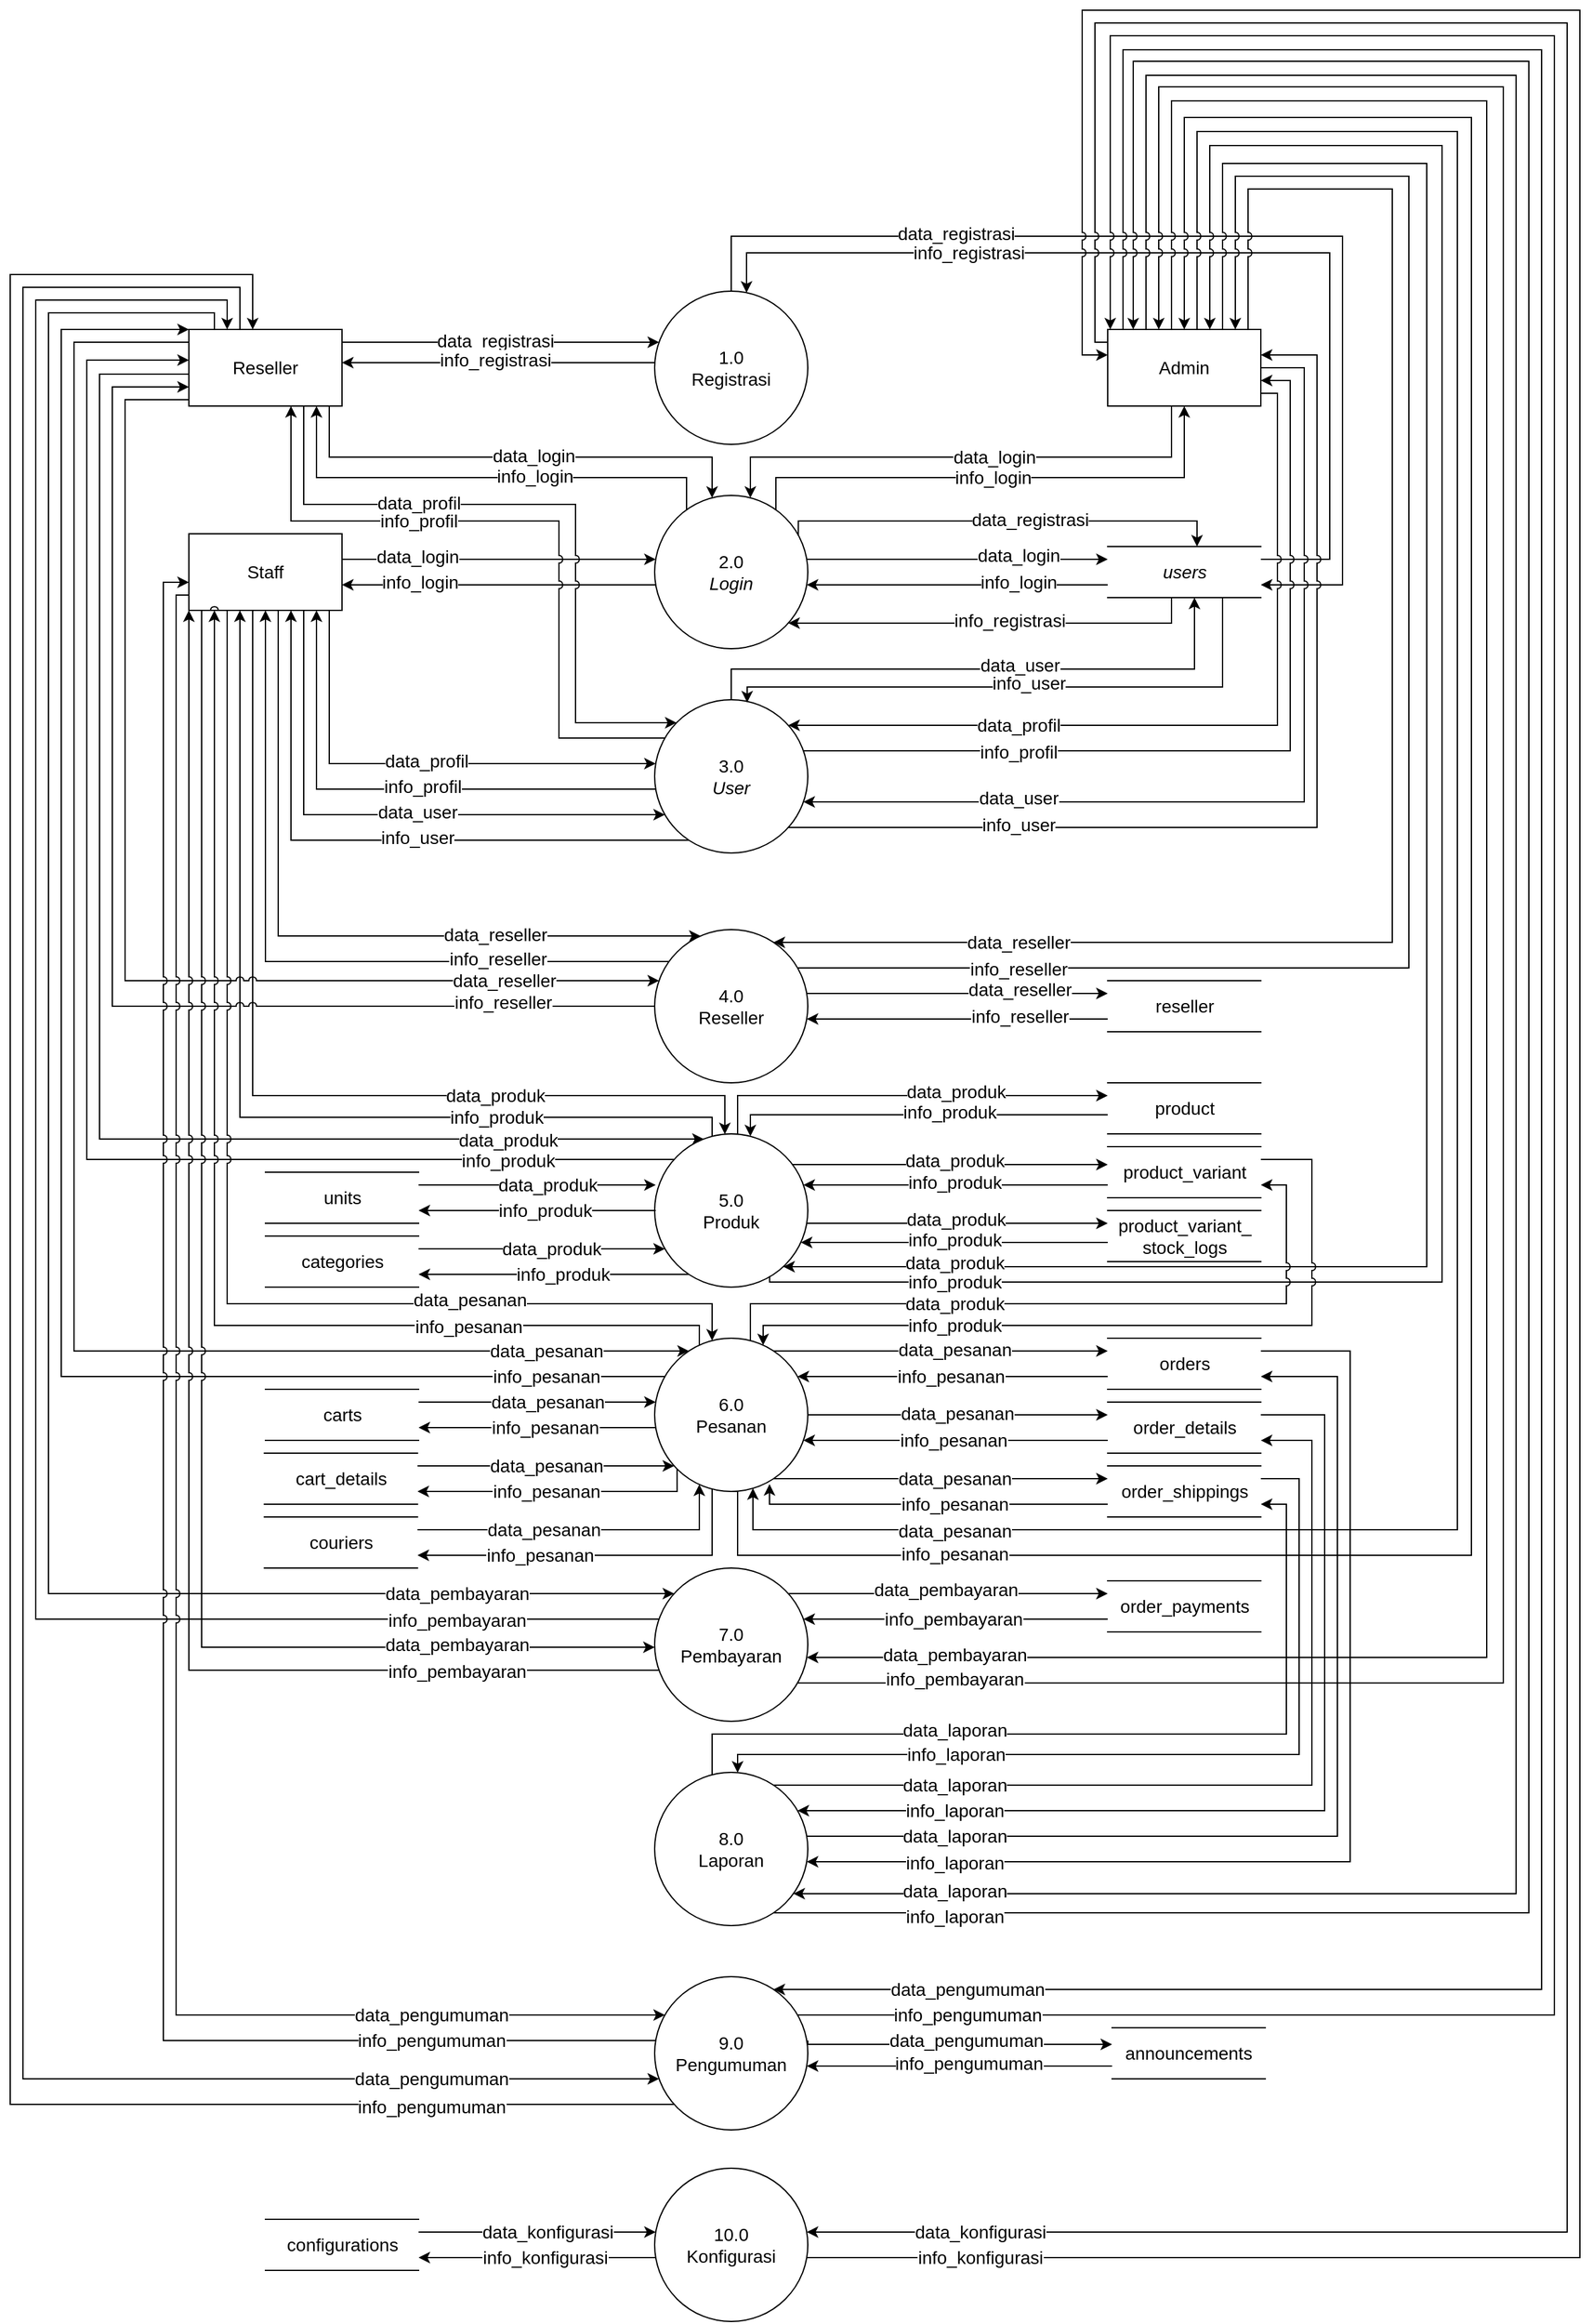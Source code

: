 <mxfile version="14.6.13" type="device"><diagram id="WroL-tEoARZ53UiOXA6d" name="Page-1"><mxGraphModel dx="1702" dy="1594" grid="1" gridSize="10" guides="1" tooltips="1" connect="1" arrows="1" fold="1" page="1" pageScale="1" pageWidth="850" pageHeight="1100" math="0" shadow="0"><root><mxCell id="0"/><mxCell id="1" parent="0"/><mxCell id="3-vUt3Z0TTYkovgI8Ojn-1" value="&lt;font face=&quot;arial mt, sans-serif&quot; style=&quot;font-size: 14px;&quot;&gt;1.0&lt;br style=&quot;font-size: 14px;&quot;&gt;Registrasi&lt;/font&gt;" style="ellipse;html=1;aspect=fixed;whiteSpace=wrap;fontSize=14;" parent="1" vertex="1"><mxGeometry x="365" y="80" width="120" height="120" as="geometry"/></mxCell><mxCell id="3-vUt3Z0TTYkovgI8Ojn-2" value="&lt;font face=&quot;arial mt, sans-serif&quot; style=&quot;font-size: 14px;&quot;&gt;2.0&lt;br style=&quot;font-size: 14px;&quot;&gt;&lt;i style=&quot;font-size: 14px;&quot;&gt;Login&lt;/i&gt;&lt;/font&gt;" style="ellipse;html=1;aspect=fixed;whiteSpace=wrap;fontSize=14;" parent="1" vertex="1"><mxGeometry x="365" y="240" width="120" height="120" as="geometry"/></mxCell><mxCell id="3-vUt3Z0TTYkovgI8Ojn-3" value="&lt;font face=&quot;arial mt, sans-serif&quot; style=&quot;font-size: 14px;&quot;&gt;3.0&lt;br style=&quot;font-size: 14px;&quot;&gt;&lt;i style=&quot;font-size: 14px;&quot;&gt;User&lt;/i&gt;&lt;/font&gt;" style="ellipse;html=1;aspect=fixed;whiteSpace=wrap;fontSize=14;" parent="1" vertex="1"><mxGeometry x="365" y="400" width="120" height="120" as="geometry"/></mxCell><mxCell id="3-vUt3Z0TTYkovgI8Ojn-4" value="&lt;font face=&quot;arial mt, sans-serif&quot; style=&quot;font-size: 14px;&quot;&gt;4.0&lt;br style=&quot;font-size: 14px;&quot;&gt;Reseller&lt;br&gt;&lt;/font&gt;" style="ellipse;html=1;aspect=fixed;whiteSpace=wrap;fontSize=14;" parent="1" vertex="1"><mxGeometry x="365" y="580" width="120" height="120" as="geometry"/></mxCell><mxCell id="3-vUt3Z0TTYkovgI8Ojn-7" value="Reseller" style="rounded=0;whiteSpace=wrap;html=1;fontSize=14;" parent="1" vertex="1"><mxGeometry y="110" width="120" height="60" as="geometry"/></mxCell><mxCell id="3-vUt3Z0TTYkovgI8Ojn-8" value="Staff" style="rounded=0;whiteSpace=wrap;html=1;fontSize=14;" parent="1" vertex="1"><mxGeometry y="270" width="120" height="60" as="geometry"/></mxCell><mxCell id="3-vUt3Z0TTYkovgI8Ojn-9" value="Admin" style="rounded=0;whiteSpace=wrap;html=1;fontSize=14;" parent="1" vertex="1"><mxGeometry x="720" y="110" width="120" height="60" as="geometry"/></mxCell><mxCell id="3-vUt3Z0TTYkovgI8Ojn-11" style="edgeStyle=orthogonalEdgeStyle;rounded=0;orthogonalLoop=1;jettySize=auto;html=1;fontSize=14;" parent="1" source="3-vUt3Z0TTYkovgI8Ojn-7" target="3-vUt3Z0TTYkovgI8Ojn-1" edge="1"><mxGeometry relative="1" as="geometry"><mxPoint x="120" y="130.04" as="sourcePoint"/><mxPoint x="319.58" y="130.0" as="targetPoint"/><Array as="points"><mxPoint x="240" y="120"/><mxPoint x="240" y="120"/></Array></mxGeometry></mxCell><mxCell id="3-vUt3Z0TTYkovgI8Ojn-12" value="data_registrasi" style="edgeLabel;html=1;align=center;verticalAlign=middle;resizable=0;points=[];fontSize=14;" parent="3-vUt3Z0TTYkovgI8Ojn-11" vertex="1" connectable="0"><mxGeometry x="-0.124" y="-1" relative="1" as="geometry"><mxPoint x="11" y="-2" as="offset"/></mxGeometry></mxCell><mxCell id="3-vUt3Z0TTYkovgI8Ojn-13" style="edgeStyle=orthogonalEdgeStyle;rounded=0;orthogonalLoop=1;jettySize=auto;html=1;fontSize=14;" parent="1" source="3-vUt3Z0TTYkovgI8Ojn-1" target="3-vUt3Z0TTYkovgI8Ojn-7" edge="1"><mxGeometry relative="1" as="geometry"><mxPoint x="320.386" y="204" as="sourcePoint"/><mxPoint x="120" y="150" as="targetPoint"/><Array as="points"><mxPoint x="241" y="136"/><mxPoint x="241" y="136"/></Array></mxGeometry></mxCell><mxCell id="3-vUt3Z0TTYkovgI8Ojn-14" value="info_registrasi" style="edgeLabel;html=1;align=center;verticalAlign=middle;resizable=0;points=[];fontSize=14;" parent="3-vUt3Z0TTYkovgI8Ojn-13" vertex="1" connectable="0"><mxGeometry x="-0.124" y="-1" relative="1" as="geometry"><mxPoint x="-18" y="-1" as="offset"/></mxGeometry></mxCell><mxCell id="3-vUt3Z0TTYkovgI8Ojn-15" style="edgeStyle=orthogonalEdgeStyle;rounded=0;orthogonalLoop=1;jettySize=auto;html=1;fontSize=14;" parent="1" source="3-vUt3Z0TTYkovgI8Ojn-7" target="3-vUt3Z0TTYkovgI8Ojn-2" edge="1"><mxGeometry relative="1" as="geometry"><mxPoint x="120" y="175" as="sourcePoint"/><mxPoint x="321.922" y="175" as="targetPoint"/><Array as="points"><mxPoint x="110" y="210"/><mxPoint x="410" y="210"/></Array></mxGeometry></mxCell><mxCell id="3-vUt3Z0TTYkovgI8Ojn-16" value="data_login" style="edgeLabel;html=1;align=center;verticalAlign=middle;resizable=0;points=[];fontSize=14;" parent="3-vUt3Z0TTYkovgI8Ojn-15" vertex="1" connectable="0"><mxGeometry x="-0.124" y="-1" relative="1" as="geometry"><mxPoint x="37" y="-2" as="offset"/></mxGeometry></mxCell><mxCell id="3-vUt3Z0TTYkovgI8Ojn-17" style="edgeStyle=orthogonalEdgeStyle;rounded=0;orthogonalLoop=1;jettySize=auto;html=1;fontSize=14;" parent="1" source="3-vUt3Z0TTYkovgI8Ojn-2" target="3-vUt3Z0TTYkovgI8Ojn-7" edge="1"><mxGeometry relative="1" as="geometry"><mxPoint x="323.02" y="220" as="sourcePoint"/><mxPoint x="100" y="210" as="targetPoint"/><Array as="points"><mxPoint x="390" y="226"/><mxPoint x="100" y="226"/></Array></mxGeometry></mxCell><mxCell id="3-vUt3Z0TTYkovgI8Ojn-18" value="info_login" style="edgeLabel;html=1;align=center;verticalAlign=middle;resizable=0;points=[];fontSize=14;" parent="3-vUt3Z0TTYkovgI8Ojn-17" vertex="1" connectable="0"><mxGeometry x="-0.124" y="-1" relative="1" as="geometry"><mxPoint x="18" as="offset"/></mxGeometry></mxCell><mxCell id="3-vUt3Z0TTYkovgI8Ojn-24" style="edgeStyle=orthogonalEdgeStyle;rounded=0;orthogonalLoop=1;jettySize=auto;html=1;fontSize=14;" parent="1" source="3-vUt3Z0TTYkovgI8Ojn-8" target="3-vUt3Z0TTYkovgI8Ojn-2" edge="1"><mxGeometry relative="1" as="geometry"><mxPoint x="120" y="310" as="sourcePoint"/><mxPoint x="368.431" y="310" as="targetPoint"/><Array as="points"><mxPoint x="250" y="290"/><mxPoint x="250" y="290"/></Array></mxGeometry></mxCell><mxCell id="3-vUt3Z0TTYkovgI8Ojn-25" value="data_login" style="edgeLabel;html=1;align=center;verticalAlign=middle;resizable=0;points=[];fontSize=14;" parent="3-vUt3Z0TTYkovgI8Ojn-24" vertex="1" connectable="0"><mxGeometry x="-0.124" y="-1" relative="1" as="geometry"><mxPoint x="-49" y="-3" as="offset"/></mxGeometry></mxCell><mxCell id="3-vUt3Z0TTYkovgI8Ojn-26" style="edgeStyle=orthogonalEdgeStyle;rounded=0;orthogonalLoop=1;jettySize=auto;html=1;fontSize=14;" parent="1" source="3-vUt3Z0TTYkovgI8Ojn-2" target="3-vUt3Z0TTYkovgI8Ojn-8" edge="1"><mxGeometry relative="1" as="geometry"><mxPoint x="365.133" y="326" as="sourcePoint"/><mxPoint x="120" y="326" as="targetPoint"/><Array as="points"><mxPoint x="244" y="310"/><mxPoint x="244" y="310"/></Array></mxGeometry></mxCell><mxCell id="3-vUt3Z0TTYkovgI8Ojn-27" value="info_login" style="edgeLabel;html=1;align=center;verticalAlign=middle;resizable=0;points=[];fontSize=14;" parent="3-vUt3Z0TTYkovgI8Ojn-26" vertex="1" connectable="0"><mxGeometry x="-0.124" y="-1" relative="1" as="geometry"><mxPoint x="-78" y="-1" as="offset"/></mxGeometry></mxCell><mxCell id="3-vUt3Z0TTYkovgI8Ojn-28" style="edgeStyle=orthogonalEdgeStyle;rounded=0;orthogonalLoop=1;jettySize=auto;html=1;fontSize=14;" parent="1" source="3-vUt3Z0TTYkovgI8Ojn-9" target="3-vUt3Z0TTYkovgI8Ojn-2" edge="1"><mxGeometry relative="1" as="geometry"><mxPoint x="190" y="170" as="sourcePoint"/><mxPoint x="462.574" y="257.574" as="targetPoint"/><Array as="points"><mxPoint x="770" y="210"/><mxPoint x="440" y="210"/></Array></mxGeometry></mxCell><mxCell id="3-vUt3Z0TTYkovgI8Ojn-38" value="data_login" style="edgeLabel;html=1;align=center;verticalAlign=middle;resizable=0;points=[];fontSize=14;" parent="3-vUt3Z0TTYkovgI8Ojn-28" vertex="1" connectable="0"><mxGeometry x="-0.329" relative="1" as="geometry"><mxPoint x="-44" as="offset"/></mxGeometry></mxCell><mxCell id="3-vUt3Z0TTYkovgI8Ojn-30" style="edgeStyle=orthogonalEdgeStyle;rounded=0;orthogonalLoop=1;jettySize=auto;html=1;fontSize=14;" parent="1" source="3-vUt3Z0TTYkovgI8Ojn-2" target="3-vUt3Z0TTYkovgI8Ojn-9" edge="1"><mxGeometry relative="1" as="geometry"><mxPoint x="480" y="300" as="sourcePoint"/><mxPoint x="110" y="180" as="targetPoint"/><Array as="points"><mxPoint x="460" y="226"/><mxPoint x="780" y="226"/></Array></mxGeometry></mxCell><mxCell id="3-vUt3Z0TTYkovgI8Ojn-37" value="info_login" style="edgeLabel;html=1;align=center;verticalAlign=middle;resizable=0;points=[];fontSize=14;" parent="3-vUt3Z0TTYkovgI8Ojn-30" vertex="1" connectable="0"><mxGeometry x="0.368" relative="1" as="geometry"><mxPoint x="-79" as="offset"/></mxGeometry></mxCell><mxCell id="3-vUt3Z0TTYkovgI8Ojn-32" value="&lt;i style=&quot;font-size: 14px;&quot;&gt;users&lt;/i&gt;" style="html=1;dashed=0;whitespace=wrap;shape=partialRectangle;right=0;left=0;fontSize=14;" parent="1" vertex="1"><mxGeometry x="720" y="280" width="120" height="40" as="geometry"/></mxCell><mxCell id="3-vUt3Z0TTYkovgI8Ojn-33" style="edgeStyle=orthogonalEdgeStyle;rounded=0;orthogonalLoop=1;jettySize=auto;html=1;fontSize=14;" parent="1" source="3-vUt3Z0TTYkovgI8Ojn-32" target="3-vUt3Z0TTYkovgI8Ojn-2" edge="1"><mxGeometry relative="1" as="geometry"><mxPoint x="720.003" y="307" as="sourcePoint"/><mxPoint x="470.42" y="307" as="targetPoint"/><Array as="points"><mxPoint x="540" y="310"/><mxPoint x="540" y="310"/></Array></mxGeometry></mxCell><mxCell id="3-vUt3Z0TTYkovgI8Ojn-34" value="info_login" style="edgeLabel;html=1;align=center;verticalAlign=middle;resizable=0;points=[];fontSize=14;" parent="3-vUt3Z0TTYkovgI8Ojn-33" vertex="1" connectable="0"><mxGeometry x="-0.124" y="-1" relative="1" as="geometry"><mxPoint x="33" y="-1" as="offset"/></mxGeometry></mxCell><mxCell id="3-vUt3Z0TTYkovgI8Ojn-35" style="edgeStyle=orthogonalEdgeStyle;rounded=0;orthogonalLoop=1;jettySize=auto;html=1;fontSize=14;" parent="1" source="3-vUt3Z0TTYkovgI8Ojn-2" target="3-vUt3Z0TTYkovgI8Ojn-32" edge="1"><mxGeometry relative="1" as="geometry"><mxPoint x="470.42" y="292" as="sourcePoint"/><mxPoint x="715.956" y="292" as="targetPoint"/><Array as="points"><mxPoint x="600" y="290"/><mxPoint x="600" y="290"/></Array></mxGeometry></mxCell><mxCell id="3-vUt3Z0TTYkovgI8Ojn-36" value="data_login" style="edgeLabel;html=1;align=center;verticalAlign=middle;resizable=0;points=[];fontSize=14;" parent="3-vUt3Z0TTYkovgI8Ojn-35" vertex="1" connectable="0"><mxGeometry x="-0.124" y="-1" relative="1" as="geometry"><mxPoint x="62" y="-4" as="offset"/></mxGeometry></mxCell><mxCell id="3-vUt3Z0TTYkovgI8Ojn-41" style="edgeStyle=orthogonalEdgeStyle;rounded=0;orthogonalLoop=1;jettySize=auto;html=1;exitX=0.938;exitY=0.262;exitDx=0;exitDy=0;exitPerimeter=0;fontSize=14;" parent="1" source="3-vUt3Z0TTYkovgI8Ojn-2" target="3-vUt3Z0TTYkovgI8Ojn-32" edge="1"><mxGeometry relative="1" as="geometry"><mxPoint x="550" y="349.996" as="sourcePoint"/><mxPoint x="798.444" y="349.996" as="targetPoint"/><Array as="points"><mxPoint x="478" y="260"/><mxPoint x="790" y="260"/></Array></mxGeometry></mxCell><mxCell id="3-vUt3Z0TTYkovgI8Ojn-42" value="data_registrasi" style="edgeLabel;html=1;align=center;verticalAlign=middle;resizable=0;points=[];fontSize=14;" parent="3-vUt3Z0TTYkovgI8Ojn-41" vertex="1" connectable="0"><mxGeometry x="-0.124" y="-1" relative="1" as="geometry"><mxPoint x="42" y="-2" as="offset"/></mxGeometry></mxCell><mxCell id="3-vUt3Z0TTYkovgI8Ojn-45" style="edgeStyle=orthogonalEdgeStyle;rounded=0;orthogonalLoop=1;jettySize=auto;html=1;fontSize=14;" parent="1" source="3-vUt3Z0TTYkovgI8Ojn-32" target="3-vUt3Z0TTYkovgI8Ojn-1" edge="1"><mxGeometry relative="1" as="geometry"><mxPoint x="698.411" y="130.059" as="sourcePoint"/><mxPoint x="450" y="130.059" as="targetPoint"/><Array as="points"><mxPoint x="894" y="290"/><mxPoint x="894" y="50"/><mxPoint x="437" y="50"/></Array></mxGeometry></mxCell><mxCell id="3-vUt3Z0TTYkovgI8Ojn-46" value="info_registrasi" style="edgeLabel;html=1;align=center;verticalAlign=middle;resizable=0;points=[];fontSize=14;" parent="3-vUt3Z0TTYkovgI8Ojn-45" vertex="1" connectable="0"><mxGeometry x="-0.124" y="-1" relative="1" as="geometry"><mxPoint x="-235" y="1" as="offset"/></mxGeometry></mxCell><mxCell id="3-vUt3Z0TTYkovgI8Ojn-47" style="edgeStyle=orthogonalEdgeStyle;rounded=0;orthogonalLoop=1;jettySize=auto;html=1;exitX=0.5;exitY=0;exitDx=0;exitDy=0;entryX=1;entryY=0.75;entryDx=0;entryDy=0;fontSize=14;" parent="1" source="3-vUt3Z0TTYkovgI8Ojn-1" target="3-vUt3Z0TTYkovgI8Ojn-32" edge="1"><mxGeometry relative="1" as="geometry"><mxPoint x="446.88" y="90.12" as="sourcePoint"/><mxPoint x="850" y="300" as="targetPoint"/><Array as="points"><mxPoint x="425" y="37"/><mxPoint x="904" y="37"/><mxPoint x="904" y="310"/></Array></mxGeometry></mxCell><mxCell id="3-vUt3Z0TTYkovgI8Ojn-48" value="data_registrasi" style="edgeLabel;html=1;align=center;verticalAlign=middle;resizable=0;points=[];fontSize=14;" parent="3-vUt3Z0TTYkovgI8Ojn-47" vertex="1" connectable="0"><mxGeometry x="-0.124" y="-1" relative="1" as="geometry"><mxPoint x="-157" y="-3" as="offset"/></mxGeometry></mxCell><mxCell id="3-vUt3Z0TTYkovgI8Ojn-71" style="edgeStyle=orthogonalEdgeStyle;rounded=0;orthogonalLoop=1;jettySize=auto;html=1;jumpStyle=arc;fontSize=14;" parent="1" source="3-vUt3Z0TTYkovgI8Ojn-3" target="3-vUt3Z0TTYkovgI8Ojn-7" edge="1"><mxGeometry relative="1" as="geometry"><mxPoint x="353.04" y="269.04" as="sourcePoint"/><mxPoint x="80" y="170" as="targetPoint"/><Array as="points"><mxPoint x="290" y="430"/><mxPoint x="290" y="260"/><mxPoint x="80" y="260"/></Array></mxGeometry></mxCell><mxCell id="3-vUt3Z0TTYkovgI8Ojn-72" value="info_profil" style="edgeLabel;html=1;align=center;verticalAlign=middle;resizable=0;points=[];fontSize=14;" parent="3-vUt3Z0TTYkovgI8Ojn-71" vertex="1" connectable="0"><mxGeometry x="-0.124" y="-1" relative="1" as="geometry"><mxPoint x="-111" y="-11" as="offset"/></mxGeometry></mxCell><mxCell id="3-vUt3Z0TTYkovgI8Ojn-73" style="edgeStyle=orthogonalEdgeStyle;rounded=0;orthogonalLoop=1;jettySize=auto;html=1;jumpStyle=arc;fontSize=14;" parent="1" source="3-vUt3Z0TTYkovgI8Ojn-7" target="3-vUt3Z0TTYkovgI8Ojn-3" edge="1"><mxGeometry relative="1" as="geometry"><mxPoint x="90" y="170" as="sourcePoint"/><mxPoint x="362.574" y="257.574" as="targetPoint"/><Array as="points"><mxPoint x="90" y="247"/><mxPoint x="303" y="247"/><mxPoint x="303" y="418"/></Array></mxGeometry></mxCell><mxCell id="3-vUt3Z0TTYkovgI8Ojn-74" value="data_profil" style="edgeLabel;html=1;align=center;verticalAlign=middle;resizable=0;points=[];fontSize=14;" parent="3-vUt3Z0TTYkovgI8Ojn-73" vertex="1" connectable="0"><mxGeometry x="-0.124" y="-1" relative="1" as="geometry"><mxPoint x="-70" y="-2" as="offset"/></mxGeometry></mxCell><mxCell id="3-vUt3Z0TTYkovgI8Ojn-77" value="&lt;font face=&quot;arial mt, sans-serif&quot; style=&quot;font-size: 14px;&quot;&gt;5.0&lt;br style=&quot;font-size: 14px;&quot;&gt;Produk&lt;br&gt;&lt;/font&gt;" style="ellipse;html=1;aspect=fixed;whiteSpace=wrap;fontSize=14;" parent="1" vertex="1"><mxGeometry x="365" y="740" width="120" height="120" as="geometry"/></mxCell><mxCell id="3-vUt3Z0TTYkovgI8Ojn-78" value="&lt;font face=&quot;arial mt, sans-serif&quot; style=&quot;font-size: 14px;&quot;&gt;6.0&lt;br style=&quot;font-size: 14px;&quot;&gt;Pesanan&lt;br&gt;&lt;/font&gt;" style="ellipse;html=1;aspect=fixed;whiteSpace=wrap;fontSize=14;" parent="1" vertex="1"><mxGeometry x="365" y="900" width="120" height="120" as="geometry"/></mxCell><mxCell id="3-vUt3Z0TTYkovgI8Ojn-79" style="edgeStyle=orthogonalEdgeStyle;rounded=0;orthogonalLoop=1;jettySize=auto;html=1;fontSize=14;" parent="1" source="3-vUt3Z0TTYkovgI8Ojn-4" target="3-vUt3Z0TTYkovgI8Ojn-8" edge="1"><mxGeometry relative="1" as="geometry"><mxPoint x="345.0" y="460" as="sourcePoint"/><mxPoint x="80" y="330" as="targetPoint"/><Array as="points"><mxPoint x="60" y="605"/></Array></mxGeometry></mxCell><mxCell id="3-vUt3Z0TTYkovgI8Ojn-80" value="info_reseller" style="edgeLabel;html=1;align=center;verticalAlign=middle;resizable=0;points=[];fontSize=14;" parent="3-vUt3Z0TTYkovgI8Ojn-79" vertex="1" connectable="0"><mxGeometry x="-0.124" y="-1" relative="1" as="geometry"><mxPoint x="124" y="-1" as="offset"/></mxGeometry></mxCell><mxCell id="3-vUt3Z0TTYkovgI8Ojn-81" style="edgeStyle=orthogonalEdgeStyle;rounded=0;orthogonalLoop=1;jettySize=auto;html=1;fontSize=14;" parent="1" source="3-vUt3Z0TTYkovgI8Ojn-8" target="3-vUt3Z0TTYkovgI8Ojn-4" edge="1"><mxGeometry relative="1" as="geometry"><mxPoint x="90" y="330" as="sourcePoint"/><mxPoint x="347.173" y="444" as="targetPoint"/><Array as="points"><mxPoint x="70" y="585"/></Array></mxGeometry></mxCell><mxCell id="3-vUt3Z0TTYkovgI8Ojn-82" value="data_reseller" style="edgeLabel;html=1;align=center;verticalAlign=middle;resizable=0;points=[];fontSize=14;" parent="3-vUt3Z0TTYkovgI8Ojn-81" vertex="1" connectable="0"><mxGeometry x="-0.124" y="-1" relative="1" as="geometry"><mxPoint x="168" y="-2" as="offset"/></mxGeometry></mxCell><mxCell id="3-vUt3Z0TTYkovgI8Ojn-83" style="edgeStyle=orthogonalEdgeStyle;rounded=0;orthogonalLoop=1;jettySize=auto;html=1;fontSize=14;" parent="1" source="3-vUt3Z0TTYkovgI8Ojn-77" target="3-vUt3Z0TTYkovgI8Ojn-8" edge="1"><mxGeometry relative="1" as="geometry"><mxPoint x="348.411" y="600.059" as="sourcePoint"/><mxPoint x="60" y="330" as="targetPoint"/><Array as="points"><mxPoint x="410" y="727"/><mxPoint x="40" y="727"/></Array></mxGeometry></mxCell><mxCell id="3-vUt3Z0TTYkovgI8Ojn-84" value="info_produk" style="edgeLabel;html=1;align=center;verticalAlign=middle;resizable=0;points=[];fontSize=14;" parent="3-vUt3Z0TTYkovgI8Ojn-83" vertex="1" connectable="0"><mxGeometry x="-0.124" y="-1" relative="1" as="geometry"><mxPoint x="158" y="1" as="offset"/></mxGeometry></mxCell><mxCell id="3-vUt3Z0TTYkovgI8Ojn-85" style="edgeStyle=orthogonalEdgeStyle;rounded=0;orthogonalLoop=1;jettySize=auto;html=1;fontSize=14;" parent="1" source="3-vUt3Z0TTYkovgI8Ojn-8" target="3-vUt3Z0TTYkovgI8Ojn-77" edge="1"><mxGeometry relative="1" as="geometry"><mxPoint x="70" y="330" as="sourcePoint"/><mxPoint x="356.266" y="585" as="targetPoint"/><Array as="points"><mxPoint x="50" y="710"/><mxPoint x="420" y="710"/></Array></mxGeometry></mxCell><mxCell id="3-vUt3Z0TTYkovgI8Ojn-86" value="data_produk" style="edgeLabel;html=1;align=center;verticalAlign=middle;resizable=0;points=[];fontSize=14;" parent="3-vUt3Z0TTYkovgI8Ojn-85" vertex="1" connectable="0"><mxGeometry x="-0.124" y="-1" relative="1" as="geometry"><mxPoint x="191" y="38" as="offset"/></mxGeometry></mxCell><mxCell id="3-vUt3Z0TTYkovgI8Ojn-87" style="edgeStyle=orthogonalEdgeStyle;rounded=0;orthogonalLoop=1;jettySize=auto;html=1;entryX=0;entryY=0.75;entryDx=0;entryDy=0;jumpStyle=arc;fontSize=14;" parent="1" source="3-vUt3Z0TTYkovgI8Ojn-4" target="3-vUt3Z0TTYkovgI8Ojn-7" edge="1"><mxGeometry relative="1" as="geometry"><mxPoint x="228.411" y="630.059" as="sourcePoint"/><mxPoint x="-60" y="360" as="targetPoint"/><Array as="points"><mxPoint x="-60" y="640"/><mxPoint x="-60" y="155"/></Array></mxGeometry></mxCell><mxCell id="3-vUt3Z0TTYkovgI8Ojn-88" value="&lt;meta charset=&quot;utf-8&quot; style=&quot;font-size: 14px;&quot;&gt;&lt;span style=&quot;color: rgb(0, 0, 0); font-family: helvetica; font-size: 14px; font-style: normal; font-weight: 400; letter-spacing: normal; text-align: center; text-indent: 0px; text-transform: none; word-spacing: 0px; background-color: rgb(255, 255, 255); display: inline; float: none;&quot;&gt;info_reseller&lt;/span&gt;" style="edgeLabel;html=1;align=center;verticalAlign=middle;resizable=0;points=[];fontSize=14;" parent="3-vUt3Z0TTYkovgI8Ojn-87" vertex="1" connectable="0"><mxGeometry x="-0.124" y="-1" relative="1" as="geometry"><mxPoint x="305" y="-3" as="offset"/></mxGeometry></mxCell><mxCell id="3-vUt3Z0TTYkovgI8Ojn-89" style="edgeStyle=orthogonalEdgeStyle;rounded=0;orthogonalLoop=1;jettySize=auto;html=1;jumpStyle=arc;fontSize=14;" parent="1" source="3-vUt3Z0TTYkovgI8Ojn-7" target="3-vUt3Z0TTYkovgI8Ojn-4" edge="1"><mxGeometry relative="1" as="geometry"><mxPoint x="-50" y="360" as="sourcePoint"/><mxPoint x="236.266" y="615" as="targetPoint"/><Array as="points"><mxPoint x="-50" y="165"/><mxPoint x="-50" y="620"/></Array></mxGeometry></mxCell><mxCell id="3-vUt3Z0TTYkovgI8Ojn-90" value="data_reseller" style="edgeLabel;html=1;align=center;verticalAlign=middle;resizable=0;points=[];fontSize=14;" parent="3-vUt3Z0TTYkovgI8Ojn-89" vertex="1" connectable="0"><mxGeometry x="-0.124" y="-1" relative="1" as="geometry"><mxPoint x="298" y="100" as="offset"/></mxGeometry></mxCell><mxCell id="3-vUt3Z0TTYkovgI8Ojn-91" style="edgeStyle=orthogonalEdgeStyle;rounded=0;orthogonalLoop=1;jettySize=auto;html=1;fontSize=14;" parent="1" source="3-vUt3Z0TTYkovgI8Ojn-7" target="3-vUt3Z0TTYkovgI8Ojn-77" edge="1"><mxGeometry relative="1" as="geometry"><mxPoint x="-70" y="360" as="sourcePoint"/><mxPoint x="242.574" y="767.574" as="targetPoint"/><Array as="points"><mxPoint x="-70" y="145"/><mxPoint x="-70" y="744"/></Array></mxGeometry></mxCell><mxCell id="3-vUt3Z0TTYkovgI8Ojn-92" value="data_produk" style="edgeLabel;html=1;align=center;verticalAlign=middle;resizable=0;points=[];fontSize=14;" parent="3-vUt3Z0TTYkovgI8Ojn-91" vertex="1" connectable="0"><mxGeometry x="-0.124" y="-1" relative="1" as="geometry"><mxPoint x="321" y="169" as="offset"/></mxGeometry></mxCell><mxCell id="3-vUt3Z0TTYkovgI8Ojn-93" style="edgeStyle=orthogonalEdgeStyle;rounded=0;orthogonalLoop=1;jettySize=auto;html=1;fontSize=14;" parent="1" source="3-vUt3Z0TTYkovgI8Ojn-77" target="3-vUt3Z0TTYkovgI8Ojn-7" edge="1"><mxGeometry relative="1" as="geometry"><mxPoint x="231.418" y="783.0" as="sourcePoint"/><mxPoint x="-80" y="360" as="targetPoint"/><Array as="points"><mxPoint x="-80" y="760"/><mxPoint x="-80" y="134"/></Array></mxGeometry></mxCell><mxCell id="3-vUt3Z0TTYkovgI8Ojn-94" value="info_produk" style="edgeLabel;html=1;align=center;verticalAlign=middle;resizable=0;points=[];fontSize=14;" parent="3-vUt3Z0TTYkovgI8Ojn-93" vertex="1" connectable="0"><mxGeometry x="-0.124" y="-1" relative="1" as="geometry"><mxPoint x="329" y="51" as="offset"/></mxGeometry></mxCell><mxCell id="3-vUt3Z0TTYkovgI8Ojn-95" style="edgeStyle=orthogonalEdgeStyle;rounded=0;orthogonalLoop=1;jettySize=auto;html=1;jumpStyle=arc;fontSize=14;" parent="1" target="3-vUt3Z0TTYkovgI8Ojn-78" edge="1" source="3-vUt3Z0TTYkovgI8Ojn-8"><mxGeometry relative="1" as="geometry"><mxPoint x="50" y="330" as="sourcePoint"/><mxPoint x="362.574" y="737.574" as="targetPoint"/><Array as="points"><mxPoint x="30" y="873"/><mxPoint x="410" y="873"/></Array></mxGeometry></mxCell><mxCell id="3-vUt3Z0TTYkovgI8Ojn-96" value="data_pesanan" style="edgeLabel;html=1;align=center;verticalAlign=middle;resizable=0;points=[];fontSize=14;" parent="3-vUt3Z0TTYkovgI8Ojn-95" vertex="1" connectable="0"><mxGeometry x="-0.124" y="-1" relative="1" as="geometry"><mxPoint x="191" y="123" as="offset"/></mxGeometry></mxCell><mxCell id="3-vUt3Z0TTYkovgI8Ojn-97" style="edgeStyle=orthogonalEdgeStyle;rounded=0;orthogonalLoop=1;jettySize=auto;html=1;jumpStyle=arc;fontSize=14;" parent="1" source="3-vUt3Z0TTYkovgI8Ojn-78" edge="1" target="3-vUt3Z0TTYkovgI8Ojn-8"><mxGeometry relative="1" as="geometry"><mxPoint x="351.418" y="753.0" as="sourcePoint"/><mxPoint x="40" y="330" as="targetPoint"/><Array as="points"><mxPoint x="400" y="890"/><mxPoint x="20" y="890"/></Array></mxGeometry></mxCell><mxCell id="3-vUt3Z0TTYkovgI8Ojn-98" value="info_pesanan" style="edgeLabel;html=1;align=center;verticalAlign=middle;resizable=0;points=[];fontSize=14;" parent="3-vUt3Z0TTYkovgI8Ojn-97" vertex="1" connectable="0"><mxGeometry x="-0.124" y="-1" relative="1" as="geometry"><mxPoint x="198" y="24" as="offset"/></mxGeometry></mxCell><mxCell id="3-vUt3Z0TTYkovgI8Ojn-103" style="edgeStyle=orthogonalEdgeStyle;rounded=0;orthogonalLoop=1;jettySize=auto;html=1;fontSize=14;" parent="1" source="3-vUt3Z0TTYkovgI8Ojn-78" target="3-vUt3Z0TTYkovgI8Ojn-7" edge="1"><mxGeometry relative="1" as="geometry"><mxPoint x="367.075" y="942.0" as="sourcePoint"/><mxPoint x="2" y="284" as="targetPoint"/><Array as="points"><mxPoint x="-100" y="930"/><mxPoint x="-100" y="110"/></Array></mxGeometry></mxCell><mxCell id="3-vUt3Z0TTYkovgI8Ojn-104" value="info_pesanan" style="edgeLabel;html=1;align=center;verticalAlign=middle;resizable=0;points=[];fontSize=14;" parent="3-vUt3Z0TTYkovgI8Ojn-103" vertex="1" connectable="0"><mxGeometry x="-0.124" y="-1" relative="1" as="geometry"><mxPoint x="379" y="137" as="offset"/></mxGeometry></mxCell><mxCell id="3-vUt3Z0TTYkovgI8Ojn-105" style="edgeStyle=orthogonalEdgeStyle;rounded=0;orthogonalLoop=1;jettySize=auto;html=1;fontSize=14;" parent="1" source="3-vUt3Z0TTYkovgI8Ojn-7" target="3-vUt3Z0TTYkovgI8Ojn-78" edge="1"><mxGeometry relative="1" as="geometry"><mxPoint x="2" y="294" as="sourcePoint"/><mxPoint x="368.224" y="926.941" as="targetPoint"/><Array as="points"><mxPoint x="-90" y="120"/><mxPoint x="-90" y="910"/></Array></mxGeometry></mxCell><mxCell id="3-vUt3Z0TTYkovgI8Ojn-106" value="data_pesanan" style="edgeLabel;html=1;align=center;verticalAlign=middle;resizable=0;points=[];fontSize=14;" parent="3-vUt3Z0TTYkovgI8Ojn-105" vertex="1" connectable="0"><mxGeometry x="-0.124" y="-1" relative="1" as="geometry"><mxPoint x="371" y="283" as="offset"/></mxGeometry></mxCell><mxCell id="3-vUt3Z0TTYkovgI8Ojn-107" value="reseller" style="html=1;dashed=0;whitespace=wrap;shape=partialRectangle;right=0;left=0;fontSize=14;" parent="1" vertex="1"><mxGeometry x="720" y="620" width="120" height="40" as="geometry"/></mxCell><mxCell id="3-vUt3Z0TTYkovgI8Ojn-108" value="product" style="html=1;dashed=0;whitespace=wrap;shape=partialRectangle;right=0;left=0;fontSize=14;" parent="1" vertex="1"><mxGeometry x="720" y="700" width="120" height="40" as="geometry"/></mxCell><mxCell id="3-vUt3Z0TTYkovgI8Ojn-110" value="orders" style="html=1;dashed=0;whitespace=wrap;shape=partialRectangle;right=0;left=0;fontSize=14;" parent="1" vertex="1"><mxGeometry x="720" y="900" width="120" height="40" as="geometry"/></mxCell><mxCell id="3-vUt3Z0TTYkovgI8Ojn-111" style="edgeStyle=orthogonalEdgeStyle;rounded=0;orthogonalLoop=1;jettySize=auto;html=1;fontSize=14;" parent="1" source="3-vUt3Z0TTYkovgI8Ojn-4" target="3-vUt3Z0TTYkovgI8Ojn-107" edge="1"><mxGeometry relative="1" as="geometry"><mxPoint x="484.863" y="630.001" as="sourcePoint"/><mxPoint x="720" y="630.001" as="targetPoint"/><Array as="points"><mxPoint x="600" y="630"/><mxPoint x="600" y="630"/></Array></mxGeometry></mxCell><mxCell id="3-vUt3Z0TTYkovgI8Ojn-112" value="data_reseller" style="edgeLabel;html=1;align=center;verticalAlign=middle;resizable=0;points=[];fontSize=14;" parent="3-vUt3Z0TTYkovgI8Ojn-111" vertex="1" connectable="0"><mxGeometry x="-0.124" y="-1" relative="1" as="geometry"><mxPoint x="63" y="-4" as="offset"/></mxGeometry></mxCell><mxCell id="3-vUt3Z0TTYkovgI8Ojn-113" style="edgeStyle=orthogonalEdgeStyle;rounded=0;orthogonalLoop=1;jettySize=auto;html=1;fontSize=14;" parent="1" source="3-vUt3Z0TTYkovgI8Ojn-107" target="3-vUt3Z0TTYkovgI8Ojn-4" edge="1"><mxGeometry relative="1" as="geometry"><mxPoint x="720" y="644.119" as="sourcePoint"/><mxPoint x="484.151" y="644.119" as="targetPoint"/><Array as="points"><mxPoint x="600" y="650"/><mxPoint x="600" y="650"/></Array></mxGeometry></mxCell><mxCell id="3-vUt3Z0TTYkovgI8Ojn-114" value="&lt;meta charset=&quot;utf-8&quot; style=&quot;font-size: 14px;&quot;&gt;&lt;span style=&quot;color: rgb(0, 0, 0); font-family: helvetica; font-size: 14px; font-style: normal; font-weight: 400; letter-spacing: normal; text-align: center; text-indent: 0px; text-transform: none; word-spacing: 0px; background-color: rgb(255, 255, 255); display: inline; float: none;&quot;&gt;info_reseller&lt;/span&gt;" style="edgeLabel;html=1;align=center;verticalAlign=middle;resizable=0;points=[];fontSize=14;" parent="3-vUt3Z0TTYkovgI8Ojn-113" vertex="1" connectable="0"><mxGeometry x="-0.124" y="-1" relative="1" as="geometry"><mxPoint x="34" y="-1" as="offset"/></mxGeometry></mxCell><mxCell id="3-vUt3Z0TTYkovgI8Ojn-115" style="edgeStyle=orthogonalEdgeStyle;rounded=0;orthogonalLoop=1;jettySize=auto;html=1;fontSize=14;" parent="1" source="3-vUt3Z0TTYkovgI8Ojn-77" target="3-vUt3Z0TTYkovgI8Ojn-108" edge="1"><mxGeometry relative="1" as="geometry"><mxPoint x="484.161" y="710" as="sourcePoint"/><mxPoint x="720.85" y="709.409" as="targetPoint"/><Array as="points"><mxPoint x="430" y="710"/></Array></mxGeometry></mxCell><mxCell id="3-vUt3Z0TTYkovgI8Ojn-116" value="data_produk" style="edgeLabel;html=1;align=center;verticalAlign=middle;resizable=0;points=[];fontSize=14;" parent="3-vUt3Z0TTYkovgI8Ojn-115" vertex="1" connectable="0"><mxGeometry x="-0.124" y="-1" relative="1" as="geometry"><mxPoint x="60" y="-4" as="offset"/></mxGeometry></mxCell><mxCell id="3-vUt3Z0TTYkovgI8Ojn-117" style="edgeStyle=orthogonalEdgeStyle;rounded=0;orthogonalLoop=1;jettySize=auto;html=1;fontSize=14;" parent="1" source="3-vUt3Z0TTYkovgI8Ojn-108" target="3-vUt3Z0TTYkovgI8Ojn-77" edge="1"><mxGeometry relative="1" as="geometry"><mxPoint x="720.85" y="729.409" as="sourcePoint"/><mxPoint x="484.161" y="730" as="targetPoint"/><Array as="points"><mxPoint x="440" y="725"/></Array></mxGeometry></mxCell><mxCell id="3-vUt3Z0TTYkovgI8Ojn-118" value="info_produk" style="edgeLabel;html=1;align=center;verticalAlign=middle;resizable=0;points=[];fontSize=14;" parent="3-vUt3Z0TTYkovgI8Ojn-117" vertex="1" connectable="0"><mxGeometry x="-0.124" y="-1" relative="1" as="geometry"><mxPoint x="6" y="-1" as="offset"/></mxGeometry></mxCell><mxCell id="3-vUt3Z0TTYkovgI8Ojn-123" style="edgeStyle=orthogonalEdgeStyle;rounded=0;orthogonalLoop=1;jettySize=auto;html=1;fontSize=14;" parent="1" source="3-vUt3Z0TTYkovgI8Ojn-110" target="3-vUt3Z0TTYkovgI8Ojn-78" edge="1"><mxGeometry relative="1" as="geometry"><mxPoint x="720" y="920.41" as="sourcePoint"/><mxPoint x="485" y="920" as="targetPoint"/><Array as="points"><mxPoint x="600" y="930"/><mxPoint x="600" y="930"/></Array></mxGeometry></mxCell><mxCell id="3-vUt3Z0TTYkovgI8Ojn-124" value="info_pesanan" style="edgeLabel;html=1;align=center;verticalAlign=middle;resizable=0;points=[];fontSize=14;" parent="3-vUt3Z0TTYkovgI8Ojn-123" vertex="1" connectable="0"><mxGeometry x="-0.124" y="-1" relative="1" as="geometry"><mxPoint x="-16.44" y="0.59" as="offset"/></mxGeometry></mxCell><mxCell id="3-vUt3Z0TTYkovgI8Ojn-125" style="edgeStyle=orthogonalEdgeStyle;rounded=0;orthogonalLoop=1;jettySize=auto;html=1;fontSize=14;" parent="1" source="3-vUt3Z0TTYkovgI8Ojn-78" target="3-vUt3Z0TTYkovgI8Ojn-110" edge="1"><mxGeometry relative="1" as="geometry"><mxPoint x="481.205" y="899" as="sourcePoint"/><mxPoint x="720" y="899.41" as="targetPoint"/><Array as="points"><mxPoint x="540" y="910"/><mxPoint x="540" y="910"/></Array></mxGeometry></mxCell><mxCell id="3-vUt3Z0TTYkovgI8Ojn-126" value="data_pesanan" style="edgeLabel;html=1;align=center;verticalAlign=middle;resizable=0;points=[];fontSize=14;" parent="3-vUt3Z0TTYkovgI8Ojn-125" vertex="1" connectable="0"><mxGeometry x="-0.124" y="-1" relative="1" as="geometry"><mxPoint x="27" y="-2" as="offset"/></mxGeometry></mxCell><mxCell id="3-vUt3Z0TTYkovgI8Ojn-135" style="edgeStyle=orthogonalEdgeStyle;rounded=0;orthogonalLoop=1;jettySize=auto;html=1;jumpStyle=arc;fontSize=14;" parent="1" source="3-vUt3Z0TTYkovgI8Ojn-4" target="3-vUt3Z0TTYkovgI8Ojn-9" edge="1"><mxGeometry relative="1" as="geometry"><mxPoint x="480.0" y="629.791" as="sourcePoint"/><mxPoint x="836" y="220" as="targetPoint"/><Array as="points"><mxPoint x="956" y="610"/><mxPoint x="956" y="-10"/><mxPoint x="820" y="-10"/></Array></mxGeometry></mxCell><mxCell id="3-vUt3Z0TTYkovgI8Ojn-136" value="&lt;meta charset=&quot;utf-8&quot; style=&quot;font-size: 14px;&quot;&gt;&lt;span style=&quot;color: rgb(0, 0, 0); font-family: helvetica; font-size: 14px; font-style: normal; font-weight: 400; letter-spacing: normal; text-align: center; text-indent: 0px; text-transform: none; word-spacing: 0px; background-color: rgb(255, 255, 255); display: inline; float: none;&quot;&gt;info_reseller&lt;/span&gt;" style="edgeLabel;html=1;align=center;verticalAlign=middle;resizable=0;points=[];fontSize=14;" parent="3-vUt3Z0TTYkovgI8Ojn-135" vertex="1" connectable="0"><mxGeometry x="-0.124" y="-1" relative="1" as="geometry"><mxPoint x="-307" y="115" as="offset"/></mxGeometry></mxCell><mxCell id="3-vUt3Z0TTYkovgI8Ojn-137" style="edgeStyle=orthogonalEdgeStyle;rounded=0;orthogonalLoop=1;jettySize=auto;html=1;jumpStyle=arc;fontSize=14;" parent="1" source="3-vUt3Z0TTYkovgI8Ojn-9" target="3-vUt3Z0TTYkovgI8Ojn-4" edge="1"><mxGeometry relative="1" as="geometry"><mxPoint x="849.0" y="220" as="sourcePoint"/><mxPoint x="492" y="627.541" as="targetPoint"/><Array as="points"><mxPoint x="830"/><mxPoint x="943"/><mxPoint x="943" y="590"/></Array></mxGeometry></mxCell><mxCell id="3-vUt3Z0TTYkovgI8Ojn-138" value="data_reseller" style="edgeLabel;html=1;align=center;verticalAlign=middle;resizable=0;points=[];fontSize=14;" parent="3-vUt3Z0TTYkovgI8Ojn-137" vertex="1" connectable="0"><mxGeometry x="-0.124" y="-1" relative="1" as="geometry"><mxPoint x="-292" y="244" as="offset"/></mxGeometry></mxCell><mxCell id="3-vUt3Z0TTYkovgI8Ojn-139" style="edgeStyle=orthogonalEdgeStyle;rounded=0;orthogonalLoop=1;jettySize=auto;html=1;jumpStyle=arc;fontSize=14;exitX=0.751;exitY=0.928;exitDx=0;exitDy=0;exitPerimeter=0;" parent="1" source="3-vUt3Z0TTYkovgI8Ojn-77" target="3-vUt3Z0TTYkovgI8Ojn-9" edge="1"><mxGeometry relative="1" as="geometry"><mxPoint x="449.996" y="850" as="sourcePoint"/><mxPoint x="756.83" y="270" as="targetPoint"/><Array as="points"><mxPoint x="455" y="856"/><mxPoint x="982" y="856"/><mxPoint x="982" y="-34"/><mxPoint x="800" y="-34"/></Array></mxGeometry></mxCell><mxCell id="3-vUt3Z0TTYkovgI8Ojn-140" value="info_produk" style="edgeLabel;html=1;align=center;verticalAlign=middle;resizable=0;points=[];fontSize=14;" parent="3-vUt3Z0TTYkovgI8Ojn-139" vertex="1" connectable="0"><mxGeometry x="-0.124" y="-1" relative="1" as="geometry"><mxPoint x="-383" y="234" as="offset"/></mxGeometry></mxCell><mxCell id="3-vUt3Z0TTYkovgI8Ojn-141" style="edgeStyle=orthogonalEdgeStyle;rounded=0;orthogonalLoop=1;jettySize=auto;html=1;jumpStyle=arc;fontSize=14;" parent="1" source="3-vUt3Z0TTYkovgI8Ojn-9" target="3-vUt3Z0TTYkovgI8Ojn-77" edge="1"><mxGeometry relative="1" as="geometry"><mxPoint x="766.83" y="270" as="sourcePoint"/><mxPoint x="469.15" y="829.76" as="targetPoint"/><Array as="points"><mxPoint x="810" y="-20"/><mxPoint x="970" y="-20"/><mxPoint x="970" y="844"/></Array></mxGeometry></mxCell><mxCell id="3-vUt3Z0TTYkovgI8Ojn-142" value="data_produk" style="edgeLabel;html=1;align=center;verticalAlign=middle;resizable=0;points=[];fontSize=14;" parent="3-vUt3Z0TTYkovgI8Ojn-141" vertex="1" connectable="0"><mxGeometry x="-0.124" y="-1" relative="1" as="geometry"><mxPoint x="-369" y="424" as="offset"/></mxGeometry></mxCell><mxCell id="3-vUt3Z0TTYkovgI8Ojn-143" style="edgeStyle=orthogonalEdgeStyle;rounded=0;orthogonalLoop=1;jettySize=auto;html=1;jumpStyle=arc;exitX=0.5;exitY=1;exitDx=0;exitDy=0;fontSize=14;" parent="1" source="3-vUt3Z0TTYkovgI8Ojn-78" target="3-vUt3Z0TTYkovgI8Ojn-9" edge="1"><mxGeometry relative="1" as="geometry"><mxPoint x="437.996" y="849" as="sourcePoint"/><mxPoint x="723.83" y="109" as="targetPoint"/><Array as="points"><mxPoint x="430" y="1020"/><mxPoint x="430" y="1070"/><mxPoint x="1005" y="1070"/><mxPoint x="1005" y="-56"/><mxPoint x="780" y="-56"/></Array></mxGeometry></mxCell><mxCell id="3-vUt3Z0TTYkovgI8Ojn-144" value="info_pesanan" style="edgeLabel;html=1;align=center;verticalAlign=middle;resizable=0;points=[];fontSize=14;" parent="3-vUt3Z0TTYkovgI8Ojn-143" vertex="1" connectable="0"><mxGeometry x="-0.124" y="-1" relative="1" as="geometry"><mxPoint x="-406" y="309" as="offset"/></mxGeometry></mxCell><mxCell id="3-vUt3Z0TTYkovgI8Ojn-145" style="edgeStyle=orthogonalEdgeStyle;rounded=0;orthogonalLoop=1;jettySize=auto;html=1;jumpStyle=arc;fontSize=14;" parent="1" source="3-vUt3Z0TTYkovgI8Ojn-9" target="3-vUt3Z0TTYkovgI8Ojn-78" edge="1"><mxGeometry relative="1" as="geometry"><mxPoint x="734.83" y="109" as="sourcePoint"/><mxPoint x="456.792" y="829" as="targetPoint"/><Array as="points"><mxPoint x="790" y="-45"/><mxPoint x="994" y="-45"/><mxPoint x="994" y="1050"/><mxPoint x="442" y="1050"/></Array></mxGeometry></mxCell><mxCell id="3-vUt3Z0TTYkovgI8Ojn-146" value="data_pesanan" style="edgeLabel;html=1;align=center;verticalAlign=middle;resizable=0;points=[];fontSize=14;" parent="3-vUt3Z0TTYkovgI8Ojn-145" vertex="1" connectable="0"><mxGeometry x="-0.124" y="-1" relative="1" as="geometry"><mxPoint x="-393" y="562" as="offset"/></mxGeometry></mxCell><mxCell id="SpjjF5XOY6ZlJ2HA6F7C-1" value="&lt;font face=&quot;arial mt, sans-serif&quot; style=&quot;font-size: 14px;&quot;&gt;7.0&lt;br style=&quot;font-size: 14px;&quot;&gt;Pembayaran&lt;br&gt;&lt;/font&gt;" style="ellipse;html=1;aspect=fixed;whiteSpace=wrap;fontSize=14;" parent="1" vertex="1"><mxGeometry x="365" y="1080" width="120" height="120" as="geometry"/></mxCell><mxCell id="SpjjF5XOY6ZlJ2HA6F7C-5" value="&lt;font face=&quot;arial mt, sans-serif&quot; style=&quot;font-size: 14px;&quot;&gt;8.0&lt;br style=&quot;font-size: 14px;&quot;&gt;Laporan&lt;br&gt;&lt;/font&gt;" style="ellipse;html=1;aspect=fixed;whiteSpace=wrap;fontSize=14;" parent="1" vertex="1"><mxGeometry x="365" y="1240" width="120" height="120" as="geometry"/></mxCell><mxCell id="SpjjF5XOY6ZlJ2HA6F7C-10" style="edgeStyle=orthogonalEdgeStyle;rounded=0;orthogonalLoop=1;jettySize=auto;html=1;jumpStyle=arc;fontSize=14;" parent="1" target="SpjjF5XOY6ZlJ2HA6F7C-1" edge="1"><mxGeometry relative="1" as="geometry"><mxPoint x="30" y="330" as="sourcePoint"/><mxPoint x="371.923" y="909.941" as="targetPoint"/><Array as="points"><mxPoint x="10" y="330"/><mxPoint x="10" y="1142"/></Array></mxGeometry></mxCell><mxCell id="SpjjF5XOY6ZlJ2HA6F7C-11" value="data_pembayaran" style="edgeLabel;html=1;align=center;verticalAlign=middle;resizable=0;points=[];fontSize=14;" parent="SpjjF5XOY6ZlJ2HA6F7C-10" vertex="1" connectable="0"><mxGeometry x="-0.124" y="-1" relative="1" as="geometry"><mxPoint x="201" y="310" as="offset"/></mxGeometry></mxCell><mxCell id="SpjjF5XOY6ZlJ2HA6F7C-12" style="edgeStyle=orthogonalEdgeStyle;rounded=0;orthogonalLoop=1;jettySize=auto;html=1;jumpStyle=arc;fontSize=14;" parent="1" source="SpjjF5XOY6ZlJ2HA6F7C-1" edge="1" target="3-vUt3Z0TTYkovgI8Ojn-8"><mxGeometry relative="1" as="geometry"><mxPoint x="360.331" y="919.941" as="sourcePoint"/><mxPoint x="20" y="330" as="targetPoint"/><Array as="points"><mxPoint y="1160"/></Array></mxGeometry></mxCell><mxCell id="SpjjF5XOY6ZlJ2HA6F7C-13" value="info_pembayaran" style="edgeLabel;html=1;align=center;verticalAlign=middle;resizable=0;points=[];fontSize=14;" parent="SpjjF5XOY6ZlJ2HA6F7C-12" vertex="1" connectable="0"><mxGeometry x="-0.124" y="-1" relative="1" as="geometry"><mxPoint x="209" y="157" as="offset"/></mxGeometry></mxCell><mxCell id="SpjjF5XOY6ZlJ2HA6F7C-14" style="edgeStyle=orthogonalEdgeStyle;rounded=0;orthogonalLoop=1;jettySize=auto;html=1;fontSize=14;" parent="1" source="SpjjF5XOY6ZlJ2HA6F7C-1" target="3-vUt3Z0TTYkovgI8Ojn-7" edge="1"><mxGeometry relative="1" as="geometry"><mxPoint x="385.35" y="930" as="sourcePoint"/><mxPoint x="19.94" y="87.059" as="targetPoint"/><Array as="points"><mxPoint x="-120" y="1120"/><mxPoint x="-120" y="87"/><mxPoint x="30" y="87"/></Array></mxGeometry></mxCell><mxCell id="SpjjF5XOY6ZlJ2HA6F7C-15" value="info_pembayaran" style="edgeLabel;html=1;align=center;verticalAlign=middle;resizable=0;points=[];fontSize=14;" parent="SpjjF5XOY6ZlJ2HA6F7C-14" vertex="1" connectable="0"><mxGeometry x="-0.124" y="-1" relative="1" as="geometry"><mxPoint x="329" y="254" as="offset"/></mxGeometry></mxCell><mxCell id="SpjjF5XOY6ZlJ2HA6F7C-16" style="edgeStyle=orthogonalEdgeStyle;rounded=0;orthogonalLoop=1;jettySize=auto;html=1;fontSize=14;" parent="1" source="3-vUt3Z0TTYkovgI8Ojn-7" target="SpjjF5XOY6ZlJ2HA6F7C-1" edge="1"><mxGeometry relative="1" as="geometry"><mxPoint x="19.94" y="97.059" as="sourcePoint"/><mxPoint x="388.392" y="916.941" as="targetPoint"/><Array as="points"><mxPoint x="20" y="97"/><mxPoint x="-110" y="97"/><mxPoint x="-110" y="1100"/></Array></mxGeometry></mxCell><mxCell id="SpjjF5XOY6ZlJ2HA6F7C-17" value="data_pembayaran" style="edgeLabel;html=1;align=center;verticalAlign=middle;resizable=0;points=[];fontSize=14;" parent="SpjjF5XOY6ZlJ2HA6F7C-16" vertex="1" connectable="0"><mxGeometry x="-0.124" y="-1" relative="1" as="geometry"><mxPoint x="321" y="429" as="offset"/></mxGeometry></mxCell><mxCell id="SpjjF5XOY6ZlJ2HA6F7C-18" style="edgeStyle=orthogonalEdgeStyle;rounded=0;orthogonalLoop=1;jettySize=auto;html=1;jumpStyle=arc;fontSize=14;" parent="1" source="SpjjF5XOY6ZlJ2HA6F7C-1" target="3-vUt3Z0TTYkovgI8Ojn-9" edge="1"><mxGeometry relative="1" as="geometry"><mxPoint x="400" y="996" as="sourcePoint"/><mxPoint x="735" y="86.0" as="targetPoint"/><Array as="points"><mxPoint x="1030" y="1170"/><mxPoint x="1030" y="-80"/><mxPoint x="760" y="-80"/></Array></mxGeometry></mxCell><mxCell id="SpjjF5XOY6ZlJ2HA6F7C-19" value="info_pembayaran" style="edgeLabel;html=1;align=center;verticalAlign=middle;resizable=0;points=[];fontSize=14;" parent="SpjjF5XOY6ZlJ2HA6F7C-18" vertex="1" connectable="0"><mxGeometry x="-0.124" y="-1" relative="1" as="geometry"><mxPoint x="-431" y="435" as="offset"/></mxGeometry></mxCell><mxCell id="SpjjF5XOY6ZlJ2HA6F7C-20" style="edgeStyle=orthogonalEdgeStyle;rounded=0;orthogonalLoop=1;jettySize=auto;html=1;jumpStyle=arc;fontSize=14;" parent="1" source="3-vUt3Z0TTYkovgI8Ojn-9" target="SpjjF5XOY6ZlJ2HA6F7C-1" edge="1"><mxGeometry relative="1" as="geometry"><mxPoint x="745" y="86.0" as="sourcePoint"/><mxPoint x="417.0" y="993.541" as="targetPoint"/><Array as="points"><mxPoint x="770" y="-69"/><mxPoint x="1017" y="-69"/><mxPoint x="1017" y="1150"/></Array></mxGeometry></mxCell><mxCell id="SpjjF5XOY6ZlJ2HA6F7C-21" value="data_pembayaran" style="edgeLabel;html=1;align=center;verticalAlign=middle;resizable=0;points=[];fontSize=14;" parent="SpjjF5XOY6ZlJ2HA6F7C-20" vertex="1" connectable="0"><mxGeometry x="-0.124" y="-1" relative="1" as="geometry"><mxPoint x="-416" y="689" as="offset"/></mxGeometry></mxCell><mxCell id="SpjjF5XOY6ZlJ2HA6F7C-22" value="order_payments" style="html=1;dashed=0;whitespace=wrap;shape=partialRectangle;right=0;left=0;fontSize=14;" parent="1" vertex="1"><mxGeometry x="720" y="1090" width="120" height="40" as="geometry"/></mxCell><mxCell id="SpjjF5XOY6ZlJ2HA6F7C-23" style="edgeStyle=orthogonalEdgeStyle;rounded=0;orthogonalLoop=1;jettySize=auto;html=1;fontSize=14;" parent="1" source="SpjjF5XOY6ZlJ2HA6F7C-1" target="SpjjF5XOY6ZlJ2HA6F7C-22" edge="1"><mxGeometry relative="1" as="geometry"><mxPoint x="484.161" y="1120" as="sourcePoint"/><mxPoint x="720.85" y="1119.409" as="targetPoint"/><Array as="points"><mxPoint x="600" y="1100"/><mxPoint x="600" y="1100"/></Array></mxGeometry></mxCell><mxCell id="SpjjF5XOY6ZlJ2HA6F7C-24" value="data_pembayaran" style="edgeLabel;html=1;align=center;verticalAlign=middle;resizable=0;points=[];fontSize=14;" parent="SpjjF5XOY6ZlJ2HA6F7C-23" vertex="1" connectable="0"><mxGeometry x="-0.124" y="-1" relative="1" as="geometry"><mxPoint x="14" y="-4" as="offset"/></mxGeometry></mxCell><mxCell id="SpjjF5XOY6ZlJ2HA6F7C-25" style="edgeStyle=orthogonalEdgeStyle;rounded=0;orthogonalLoop=1;jettySize=auto;html=1;fontSize=14;" parent="1" source="SpjjF5XOY6ZlJ2HA6F7C-22" target="SpjjF5XOY6ZlJ2HA6F7C-1" edge="1"><mxGeometry relative="1" as="geometry"><mxPoint x="720.85" y="1139.409" as="sourcePoint"/><mxPoint x="484.161" y="1140" as="targetPoint"/><Array as="points"><mxPoint x="630" y="1120"/><mxPoint x="630" y="1120"/></Array></mxGeometry></mxCell><mxCell id="SpjjF5XOY6ZlJ2HA6F7C-26" value="info_pembayaran" style="edgeLabel;html=1;align=center;verticalAlign=middle;resizable=0;points=[];fontSize=14;" parent="SpjjF5XOY6ZlJ2HA6F7C-25" vertex="1" connectable="0"><mxGeometry x="-0.124" y="-1" relative="1" as="geometry"><mxPoint x="-17" y="1" as="offset"/></mxGeometry></mxCell><mxCell id="SpjjF5XOY6ZlJ2HA6F7C-35" style="edgeStyle=orthogonalEdgeStyle;rounded=0;orthogonalLoop=1;jettySize=auto;html=1;jumpStyle=arc;fontSize=14;" parent="1" source="SpjjF5XOY6ZlJ2HA6F7C-5" target="3-vUt3Z0TTYkovgI8Ojn-9" edge="1"><mxGeometry relative="1" as="geometry"><mxPoint x="440.005" y="1169.881" as="sourcePoint"/><mxPoint x="721.809" y="89.94" as="targetPoint"/><Array as="points"><mxPoint x="1050" y="1350"/><mxPoint x="1050" y="-100"/><mxPoint x="740" y="-100"/></Array></mxGeometry></mxCell><mxCell id="SpjjF5XOY6ZlJ2HA6F7C-36" value="info_laporan" style="edgeLabel;html=1;align=center;verticalAlign=middle;resizable=0;points=[];fontSize=14;" parent="SpjjF5XOY6ZlJ2HA6F7C-35" vertex="1" connectable="0"><mxGeometry x="-0.124" y="-1" relative="1" as="geometry"><mxPoint x="-451" y="533" as="offset"/></mxGeometry></mxCell><mxCell id="SpjjF5XOY6ZlJ2HA6F7C-37" style="edgeStyle=orthogonalEdgeStyle;rounded=0;orthogonalLoop=1;jettySize=auto;html=1;jumpStyle=arc;fontSize=14;" parent="1" source="3-vUt3Z0TTYkovgI8Ojn-9" target="SpjjF5XOY6ZlJ2HA6F7C-5" edge="1"><mxGeometry relative="1" as="geometry"><mxPoint x="731.809" y="89.94" as="sourcePoint"/><mxPoint x="458.745" y="1149.881" as="targetPoint"/><Array as="points"><mxPoint x="750" y="-89"/><mxPoint x="1040" y="-89"/><mxPoint x="1040" y="1335"/></Array></mxGeometry></mxCell><mxCell id="SpjjF5XOY6ZlJ2HA6F7C-38" value="data_laporan" style="edgeLabel;html=1;align=center;verticalAlign=middle;resizable=0;points=[];fontSize=14;" parent="SpjjF5XOY6ZlJ2HA6F7C-37" vertex="1" connectable="0"><mxGeometry x="-0.124" y="-1" relative="1" as="geometry"><mxPoint x="-439" y="825" as="offset"/></mxGeometry></mxCell><mxCell id="SpjjF5XOY6ZlJ2HA6F7C-40" style="edgeStyle=orthogonalEdgeStyle;rounded=0;orthogonalLoop=1;jettySize=auto;html=1;fontSize=14;entryX=1;entryY=0.75;entryDx=0;entryDy=0;" parent="1" source="SpjjF5XOY6ZlJ2HA6F7C-5" target="zzwpNXYCaG9pHSnhd3yt-29" edge="1"><mxGeometry relative="1" as="geometry"><mxPoint x="481.548" y="1279.941" as="sourcePoint"/><mxPoint x="720" y="1279.895" as="targetPoint"/><Array as="points"><mxPoint x="410" y="1210"/><mxPoint x="860" y="1210"/><mxPoint x="860" y="1030"/></Array></mxGeometry></mxCell><mxCell id="SpjjF5XOY6ZlJ2HA6F7C-41" value="data_laporan" style="edgeLabel;html=1;align=center;verticalAlign=middle;resizable=0;points=[];fontSize=14;" parent="SpjjF5XOY6ZlJ2HA6F7C-40" vertex="1" connectable="0"><mxGeometry x="-0.124" y="-1" relative="1" as="geometry"><mxPoint x="-77" y="-4" as="offset"/></mxGeometry></mxCell><mxCell id="3-vUt3Z0TTYkovgI8Ojn-149" style="edgeStyle=orthogonalEdgeStyle;rounded=0;orthogonalLoop=1;jettySize=auto;html=1;jumpStyle=arc;fontSize=14;" parent="1" source="3-vUt3Z0TTYkovgI8Ojn-3" target="3-vUt3Z0TTYkovgI8Ojn-9" edge="1"><mxGeometry relative="1" as="geometry"><mxPoint x="549.926" y="240.004" as="sourcePoint"/><mxPoint x="862.5" y="152.43" as="targetPoint"/><Array as="points"><mxPoint x="863" y="440"/><mxPoint x="863" y="150"/></Array></mxGeometry></mxCell><mxCell id="3-vUt3Z0TTYkovgI8Ojn-150" value="info_profil" style="edgeLabel;html=1;align=center;verticalAlign=middle;resizable=0;points=[];fontSize=14;" parent="3-vUt3Z0TTYkovgI8Ojn-149" vertex="1" connectable="0"><mxGeometry x="0.368" relative="1" as="geometry"><mxPoint x="-213" y="94" as="offset"/></mxGeometry></mxCell><mxCell id="3-vUt3Z0TTYkovgI8Ojn-147" style="edgeStyle=orthogonalEdgeStyle;rounded=0;orthogonalLoop=1;jettySize=auto;html=1;jumpStyle=arc;fontSize=14;" parent="1" source="3-vUt3Z0TTYkovgI8Ojn-9" target="3-vUt3Z0TTYkovgI8Ojn-3" edge="1"><mxGeometry relative="1" as="geometry"><mxPoint x="852.5" y="152.43" as="sourcePoint"/><mxPoint x="540.02" y="232.39" as="targetPoint"/><Array as="points"><mxPoint x="853" y="160"/><mxPoint x="853" y="420"/></Array></mxGeometry></mxCell><mxCell id="3-vUt3Z0TTYkovgI8Ojn-148" value="data_profil" style="edgeLabel;html=1;align=center;verticalAlign=middle;resizable=0;points=[];fontSize=14;" parent="3-vUt3Z0TTYkovgI8Ojn-147" vertex="1" connectable="0"><mxGeometry x="-0.329" relative="1" as="geometry"><mxPoint x="-203" y="53" as="offset"/></mxGeometry></mxCell><mxCell id="3-vUt3Z0TTYkovgI8Ojn-153" style="edgeStyle=orthogonalEdgeStyle;rounded=0;orthogonalLoop=1;jettySize=auto;html=1;entryX=0.604;entryY=0.018;entryDx=0;entryDy=0;entryPerimeter=0;fontSize=14;" parent="1" source="3-vUt3Z0TTYkovgI8Ojn-32" target="3-vUt3Z0TTYkovgI8Ojn-3" edge="1"><mxGeometry relative="1" as="geometry"><mxPoint x="720" y="390.0" as="sourcePoint"/><mxPoint x="480.417" y="390.0" as="targetPoint"/><Array as="points"><mxPoint x="810" y="390"/><mxPoint x="438" y="390"/></Array></mxGeometry></mxCell><mxCell id="3-vUt3Z0TTYkovgI8Ojn-154" value="info_user" style="edgeLabel;html=1;align=center;verticalAlign=middle;resizable=0;points=[];fontSize=14;" parent="3-vUt3Z0TTYkovgI8Ojn-153" vertex="1" connectable="0"><mxGeometry x="-0.124" y="-1" relative="1" as="geometry"><mxPoint x="-23" y="-2" as="offset"/></mxGeometry></mxCell><mxCell id="3-vUt3Z0TTYkovgI8Ojn-151" style="edgeStyle=orthogonalEdgeStyle;rounded=0;orthogonalLoop=1;jettySize=auto;html=1;exitX=0.5;exitY=0;exitDx=0;exitDy=0;fontSize=14;" parent="1" source="3-vUt3Z0TTYkovgI8Ojn-3" target="3-vUt3Z0TTYkovgI8Ojn-32" edge="1"><mxGeometry relative="1" as="geometry"><mxPoint x="472.233" y="376" as="sourcePoint"/><mxPoint x="720" y="376" as="targetPoint"/><Array as="points"><mxPoint x="425" y="376"/><mxPoint x="788" y="376"/></Array></mxGeometry></mxCell><mxCell id="3-vUt3Z0TTYkovgI8Ojn-152" value="data_user" style="edgeLabel;html=1;align=center;verticalAlign=middle;resizable=0;points=[];fontSize=14;" parent="3-vUt3Z0TTYkovgI8Ojn-151" vertex="1" connectable="0"><mxGeometry x="-0.124" y="-1" relative="1" as="geometry"><mxPoint x="56" y="-4" as="offset"/></mxGeometry></mxCell><mxCell id="3-vUt3Z0TTYkovgI8Ojn-43" style="edgeStyle=orthogonalEdgeStyle;rounded=0;orthogonalLoop=1;jettySize=auto;html=1;fontSize=14;" parent="1" source="3-vUt3Z0TTYkovgI8Ojn-32" target="3-vUt3Z0TTYkovgI8Ojn-2" edge="1"><mxGeometry relative="1" as="geometry"><mxPoint x="795.131" y="366.064" as="sourcePoint"/><mxPoint x="550" y="366.064" as="targetPoint"/><Array as="points"><mxPoint x="770" y="340"/></Array></mxGeometry></mxCell><mxCell id="3-vUt3Z0TTYkovgI8Ojn-44" value="info_registrasi" style="edgeLabel;html=1;align=center;verticalAlign=middle;resizable=0;points=[];fontSize=14;" parent="3-vUt3Z0TTYkovgI8Ojn-43" vertex="1" connectable="0"><mxGeometry x="-0.124" y="-1" relative="1" as="geometry"><mxPoint x="-7" y="-1" as="offset"/></mxGeometry></mxCell><mxCell id="Z-Kx49gJxxgGC6jBi6o0-1" style="edgeStyle=orthogonalEdgeStyle;rounded=0;orthogonalLoop=1;jettySize=auto;html=1;fontSize=14;" parent="1" source="3-vUt3Z0TTYkovgI8Ojn-3" target="3-vUt3Z0TTYkovgI8Ojn-8" edge="1"><mxGeometry relative="1" as="geometry"><mxPoint x="375" y="470" as="sourcePoint"/><mxPoint x="130" y="336" as="targetPoint"/><Array as="points"><mxPoint x="80" y="510"/></Array></mxGeometry></mxCell><mxCell id="Z-Kx49gJxxgGC6jBi6o0-2" value="info_user" style="edgeLabel;html=1;align=center;verticalAlign=middle;resizable=0;points=[];fontSize=14;" parent="Z-Kx49gJxxgGC6jBi6o0-1" vertex="1" connectable="0"><mxGeometry x="-0.124" y="-1" relative="1" as="geometry"><mxPoint x="2" y="-1" as="offset"/></mxGeometry></mxCell><mxCell id="Z-Kx49gJxxgGC6jBi6o0-3" style="edgeStyle=orthogonalEdgeStyle;rounded=0;orthogonalLoop=1;jettySize=auto;html=1;fontSize=14;" parent="1" source="3-vUt3Z0TTYkovgI8Ojn-8" target="3-vUt3Z0TTYkovgI8Ojn-3" edge="1"><mxGeometry relative="1" as="geometry"><mxPoint x="100" y="340" as="sourcePoint"/><mxPoint x="411.021" y="595" as="targetPoint"/><Array as="points"><mxPoint x="90" y="490"/></Array></mxGeometry></mxCell><mxCell id="Z-Kx49gJxxgGC6jBi6o0-4" value="data_user" style="edgeLabel;html=1;align=center;verticalAlign=middle;resizable=0;points=[];fontSize=14;" parent="Z-Kx49gJxxgGC6jBi6o0-3" vertex="1" connectable="0"><mxGeometry x="-0.124" y="-1" relative="1" as="geometry"><mxPoint x="55" y="-3" as="offset"/></mxGeometry></mxCell><mxCell id="5JMmQSBtkYPxyjN6j9rq-1" value="&lt;font face=&quot;arial mt, sans-serif&quot; style=&quot;font-size: 14px;&quot;&gt;9.0&lt;br&gt;Pengumuman&lt;br&gt;&lt;/font&gt;" style="ellipse;html=1;aspect=fixed;whiteSpace=wrap;fontSize=14;" parent="1" vertex="1"><mxGeometry x="365" y="1400" width="120" height="120" as="geometry"/></mxCell><mxCell id="zzwpNXYCaG9pHSnhd3yt-1" value="product_variant" style="html=1;dashed=0;whitespace=wrap;shape=partialRectangle;right=0;left=0;fontSize=14;" parent="1" vertex="1"><mxGeometry x="720" y="750" width="120" height="40" as="geometry"/></mxCell><mxCell id="zzwpNXYCaG9pHSnhd3yt-2" style="edgeStyle=orthogonalEdgeStyle;rounded=0;orthogonalLoop=1;jettySize=auto;html=1;fontSize=14;" parent="1" source="3-vUt3Z0TTYkovgI8Ojn-77" target="zzwpNXYCaG9pHSnhd3yt-1" edge="1"><mxGeometry relative="1" as="geometry"><mxPoint x="484.161" y="760" as="sourcePoint"/><mxPoint x="720.85" y="759.409" as="targetPoint"/><Array as="points"><mxPoint x="594" y="764"/><mxPoint x="594" y="764"/></Array></mxGeometry></mxCell><mxCell id="zzwpNXYCaG9pHSnhd3yt-3" value="data_produk" style="edgeLabel;html=1;align=center;verticalAlign=middle;resizable=0;points=[];fontSize=14;" parent="zzwpNXYCaG9pHSnhd3yt-2" vertex="1" connectable="0"><mxGeometry x="-0.124" y="-1" relative="1" as="geometry"><mxPoint x="19" y="-4" as="offset"/></mxGeometry></mxCell><mxCell id="zzwpNXYCaG9pHSnhd3yt-4" style="edgeStyle=orthogonalEdgeStyle;rounded=0;orthogonalLoop=1;jettySize=auto;html=1;fontSize=14;" parent="1" source="zzwpNXYCaG9pHSnhd3yt-1" target="3-vUt3Z0TTYkovgI8Ojn-77" edge="1"><mxGeometry relative="1" as="geometry"><mxPoint x="720.85" y="779.409" as="sourcePoint"/><mxPoint x="484.161" y="780" as="targetPoint"/><Array as="points"><mxPoint x="600" y="780"/><mxPoint x="600" y="780"/></Array></mxGeometry></mxCell><mxCell id="zzwpNXYCaG9pHSnhd3yt-5" value="info_produk" style="edgeLabel;html=1;align=center;verticalAlign=middle;resizable=0;points=[];fontSize=14;" parent="zzwpNXYCaG9pHSnhd3yt-4" vertex="1" connectable="0"><mxGeometry x="-0.124" y="-1" relative="1" as="geometry"><mxPoint x="-16" y="-1" as="offset"/></mxGeometry></mxCell><mxCell id="zzwpNXYCaG9pHSnhd3yt-14" style="edgeStyle=orthogonalEdgeStyle;rounded=0;orthogonalLoop=1;jettySize=auto;html=1;fontSize=14;" parent="1" source="3-vUt3Z0TTYkovgI8Ojn-77" target="zzwpNXYCaG9pHSnhd3yt-18" edge="1"><mxGeometry relative="1" as="geometry"><mxPoint x="469.752" y="810.034" as="sourcePoint"/><mxPoint x="720.85" y="809.409" as="targetPoint"/><Array as="points"><mxPoint x="540" y="810"/><mxPoint x="540" y="810"/></Array></mxGeometry></mxCell><mxCell id="zzwpNXYCaG9pHSnhd3yt-15" value="data_produk" style="edgeLabel;html=1;align=center;verticalAlign=middle;resizable=0;points=[];fontSize=14;" parent="zzwpNXYCaG9pHSnhd3yt-14" vertex="1" connectable="0"><mxGeometry x="-0.124" y="-1" relative="1" as="geometry"><mxPoint x="13" y="-4" as="offset"/></mxGeometry></mxCell><mxCell id="zzwpNXYCaG9pHSnhd3yt-16" style="edgeStyle=orthogonalEdgeStyle;rounded=0;orthogonalLoop=1;jettySize=auto;html=1;fontSize=14;" parent="1" source="zzwpNXYCaG9pHSnhd3yt-18" target="3-vUt3Z0TTYkovgI8Ojn-77" edge="1"><mxGeometry relative="1" as="geometry"><mxPoint x="720.85" y="829.409" as="sourcePoint"/><mxPoint x="481.581" y="830.034" as="targetPoint"/><Array as="points"><mxPoint x="600" y="825"/><mxPoint x="600" y="825"/></Array></mxGeometry></mxCell><mxCell id="zzwpNXYCaG9pHSnhd3yt-17" value="info_produk" style="edgeLabel;html=1;align=center;verticalAlign=middle;resizable=0;points=[];fontSize=14;" parent="zzwpNXYCaG9pHSnhd3yt-16" vertex="1" connectable="0"><mxGeometry x="-0.124" y="-1" relative="1" as="geometry"><mxPoint x="-15" y="-1" as="offset"/></mxGeometry></mxCell><mxCell id="zzwpNXYCaG9pHSnhd3yt-18" value="product_variant_&lt;br&gt;stock_logs" style="html=1;dashed=0;whitespace=wrap;shape=partialRectangle;right=0;left=0;fontSize=14;" parent="1" vertex="1"><mxGeometry x="720" y="800" width="120" height="40" as="geometry"/></mxCell><mxCell id="zzwpNXYCaG9pHSnhd3yt-19" style="edgeStyle=orthogonalEdgeStyle;rounded=0;orthogonalLoop=1;jettySize=auto;html=1;fontSize=14;" parent="1" source="3-vUt3Z0TTYkovgI8Ojn-78" target="zzwpNXYCaG9pHSnhd3yt-23" edge="1"><mxGeometry relative="1" as="geometry"><mxPoint x="458.166" y="960" as="sourcePoint"/><mxPoint x="720" y="949.41" as="targetPoint"/><Array as="points"><mxPoint x="660" y="960"/><mxPoint x="660" y="960"/></Array></mxGeometry></mxCell><mxCell id="zzwpNXYCaG9pHSnhd3yt-20" value="data_pesanan" style="edgeLabel;html=1;align=center;verticalAlign=middle;resizable=0;points=[];fontSize=14;" parent="zzwpNXYCaG9pHSnhd3yt-19" vertex="1" connectable="0"><mxGeometry x="-0.124" y="-1" relative="1" as="geometry"><mxPoint x="14.09" y="-2" as="offset"/></mxGeometry></mxCell><mxCell id="zzwpNXYCaG9pHSnhd3yt-21" style="edgeStyle=orthogonalEdgeStyle;rounded=0;orthogonalLoop=1;jettySize=auto;html=1;fontSize=14;" parent="1" source="zzwpNXYCaG9pHSnhd3yt-23" target="3-vUt3Z0TTYkovgI8Ojn-78" edge="1"><mxGeometry relative="1" as="geometry"><mxPoint x="720" y="970.41" as="sourcePoint"/><mxPoint x="476.962" y="980" as="targetPoint"/><Array as="points"><mxPoint x="670" y="980"/><mxPoint x="670" y="980"/></Array></mxGeometry></mxCell><mxCell id="zzwpNXYCaG9pHSnhd3yt-22" value="info_pesanan" style="edgeLabel;html=1;align=center;verticalAlign=middle;resizable=0;points=[];fontSize=14;" parent="zzwpNXYCaG9pHSnhd3yt-21" vertex="1" connectable="0"><mxGeometry x="-0.124" y="-1" relative="1" as="geometry"><mxPoint x="-16.44" y="0.59" as="offset"/></mxGeometry></mxCell><mxCell id="zzwpNXYCaG9pHSnhd3yt-23" value="order_details" style="html=1;dashed=0;whitespace=wrap;shape=partialRectangle;right=0;left=0;fontSize=14;" parent="1" vertex="1"><mxGeometry x="720" y="950" width="120" height="40" as="geometry"/></mxCell><mxCell id="zzwpNXYCaG9pHSnhd3yt-29" value="order_shippings" style="html=1;dashed=0;whitespace=wrap;shape=partialRectangle;right=0;left=0;fontSize=14;" parent="1" vertex="1"><mxGeometry x="720" y="1000" width="120" height="40" as="geometry"/></mxCell><mxCell id="zzwpNXYCaG9pHSnhd3yt-30" style="edgeStyle=orthogonalEdgeStyle;rounded=0;orthogonalLoop=1;jettySize=auto;html=1;fontSize=14;" parent="1" source="3-vUt3Z0TTYkovgI8Ojn-78" target="zzwpNXYCaG9pHSnhd3yt-29" edge="1"><mxGeometry relative="1" as="geometry"><mxPoint x="485" y="1010" as="sourcePoint"/><mxPoint x="720" y="999.41" as="targetPoint"/><Array as="points"><mxPoint x="660" y="1010"/><mxPoint x="660" y="1010"/></Array></mxGeometry></mxCell><mxCell id="zzwpNXYCaG9pHSnhd3yt-31" value="data_pesanan" style="edgeLabel;html=1;align=center;verticalAlign=middle;resizable=0;points=[];fontSize=14;" parent="zzwpNXYCaG9pHSnhd3yt-30" vertex="1" connectable="0"><mxGeometry x="-0.124" y="-1" relative="1" as="geometry"><mxPoint x="27" y="-1" as="offset"/></mxGeometry></mxCell><mxCell id="zzwpNXYCaG9pHSnhd3yt-32" style="edgeStyle=orthogonalEdgeStyle;rounded=0;orthogonalLoop=1;jettySize=auto;html=1;fontSize=14;entryX=0.746;entryY=0.952;entryDx=0;entryDy=0;entryPerimeter=0;" parent="1" source="zzwpNXYCaG9pHSnhd3yt-29" target="3-vUt3Z0TTYkovgI8Ojn-78" edge="1"><mxGeometry relative="1" as="geometry"><mxPoint x="720" y="1020.41" as="sourcePoint"/><mxPoint x="481.569" y="1030" as="targetPoint"/><Array as="points"><mxPoint x="455" y="1030"/><mxPoint x="455" y="1014"/></Array></mxGeometry></mxCell><mxCell id="zzwpNXYCaG9pHSnhd3yt-33" value="info_pesanan" style="edgeLabel;html=1;align=center;verticalAlign=middle;resizable=0;points=[];fontSize=14;" parent="zzwpNXYCaG9pHSnhd3yt-32" vertex="1" connectable="0"><mxGeometry x="-0.124" y="-1" relative="1" as="geometry"><mxPoint x="3" y="1" as="offset"/></mxGeometry></mxCell><mxCell id="zzwpNXYCaG9pHSnhd3yt-39" style="edgeStyle=orthogonalEdgeStyle;rounded=0;orthogonalLoop=1;jettySize=auto;html=1;fontSize=14;" parent="1" source="zzwpNXYCaG9pHSnhd3yt-43" edge="1"><mxGeometry relative="1" as="geometry"><mxPoint x="120" y="780" as="sourcePoint"/><mxPoint x="365.839" y="780" as="targetPoint"/><Array as="points"><mxPoint x="270" y="780"/><mxPoint x="270" y="780"/></Array></mxGeometry></mxCell><mxCell id="zzwpNXYCaG9pHSnhd3yt-40" value="data_produk" style="edgeLabel;html=1;align=center;verticalAlign=middle;resizable=0;points=[];fontSize=14;" parent="zzwpNXYCaG9pHSnhd3yt-39" vertex="1" connectable="0"><mxGeometry x="-0.124" y="-1" relative="1" as="geometry"><mxPoint x="19" y="-1" as="offset"/></mxGeometry></mxCell><mxCell id="zzwpNXYCaG9pHSnhd3yt-41" style="edgeStyle=orthogonalEdgeStyle;rounded=0;orthogonalLoop=1;jettySize=auto;html=1;fontSize=14;" parent="1" target="zzwpNXYCaG9pHSnhd3yt-43" edge="1"><mxGeometry relative="1" as="geometry"><mxPoint x="365.839" y="800" as="sourcePoint"/><mxPoint x="128.569" y="796" as="targetPoint"/><Array as="points"><mxPoint x="270" y="800"/><mxPoint x="270" y="800"/></Array></mxGeometry></mxCell><mxCell id="zzwpNXYCaG9pHSnhd3yt-42" value="info_produk" style="edgeLabel;html=1;align=center;verticalAlign=middle;resizable=0;points=[];fontSize=14;" parent="zzwpNXYCaG9pHSnhd3yt-41" vertex="1" connectable="0"><mxGeometry x="-0.124" y="-1" relative="1" as="geometry"><mxPoint x="-6" y="1" as="offset"/></mxGeometry></mxCell><mxCell id="zzwpNXYCaG9pHSnhd3yt-43" value="units" style="html=1;dashed=0;whitespace=wrap;shape=partialRectangle;right=0;left=0;fontSize=14;" parent="1" vertex="1"><mxGeometry x="60" y="770" width="120" height="40" as="geometry"/></mxCell><mxCell id="zzwpNXYCaG9pHSnhd3yt-49" value="carts" style="html=1;dashed=0;whitespace=wrap;shape=partialRectangle;right=0;left=0;fontSize=14;" parent="1" vertex="1"><mxGeometry x="60" y="940" width="120" height="40" as="geometry"/></mxCell><mxCell id="zzwpNXYCaG9pHSnhd3yt-50" style="edgeStyle=orthogonalEdgeStyle;rounded=0;orthogonalLoop=1;jettySize=auto;html=1;fontSize=14;" parent="1" source="zzwpNXYCaG9pHSnhd3yt-49" target="3-vUt3Z0TTYkovgI8Ojn-78" edge="1"><mxGeometry relative="1" as="geometry"><mxPoint x="120" y="950" as="sourcePoint"/><mxPoint x="365" y="950" as="targetPoint"/><Array as="points"><mxPoint x="270" y="950"/><mxPoint x="270" y="950"/></Array></mxGeometry></mxCell><mxCell id="zzwpNXYCaG9pHSnhd3yt-51" value="data_pesanan" style="edgeLabel;html=1;align=center;verticalAlign=middle;resizable=0;points=[];fontSize=14;" parent="zzwpNXYCaG9pHSnhd3yt-50" vertex="1" connectable="0"><mxGeometry x="-0.124" y="-1" relative="1" as="geometry"><mxPoint x="19" y="-1" as="offset"/></mxGeometry></mxCell><mxCell id="zzwpNXYCaG9pHSnhd3yt-52" style="edgeStyle=orthogonalEdgeStyle;rounded=0;orthogonalLoop=1;jettySize=auto;html=1;fontSize=14;" parent="1" source="3-vUt3Z0TTYkovgI8Ojn-78" target="zzwpNXYCaG9pHSnhd3yt-49" edge="1"><mxGeometry relative="1" as="geometry"><mxPoint x="368.431" y="970" as="sourcePoint"/><mxPoint x="128.569" y="966" as="targetPoint"/><Array as="points"><mxPoint x="270" y="970"/><mxPoint x="270" y="970"/></Array></mxGeometry></mxCell><mxCell id="zzwpNXYCaG9pHSnhd3yt-53" value="info_pesanan" style="edgeLabel;html=1;align=center;verticalAlign=middle;resizable=0;points=[];fontSize=14;" parent="zzwpNXYCaG9pHSnhd3yt-52" vertex="1" connectable="0"><mxGeometry x="-0.124" y="-1" relative="1" as="geometry"><mxPoint x="-6" y="1" as="offset"/></mxGeometry></mxCell><mxCell id="zzwpNXYCaG9pHSnhd3yt-54" value="cart_details" style="html=1;dashed=0;whitespace=wrap;shape=partialRectangle;right=0;left=0;fontSize=14;" parent="1" vertex="1"><mxGeometry x="59.16" y="990" width="120" height="40" as="geometry"/></mxCell><mxCell id="zzwpNXYCaG9pHSnhd3yt-55" style="edgeStyle=orthogonalEdgeStyle;rounded=0;orthogonalLoop=1;jettySize=auto;html=1;fontSize=14;" parent="1" source="zzwpNXYCaG9pHSnhd3yt-54" target="3-vUt3Z0TTYkovgI8Ojn-78" edge="1"><mxGeometry relative="1" as="geometry"><mxPoint x="119.16" y="1000" as="sourcePoint"/><mxPoint x="364.999" y="1000" as="targetPoint"/><Array as="points"><mxPoint x="330" y="1000"/><mxPoint x="330" y="1000"/></Array></mxGeometry></mxCell><mxCell id="zzwpNXYCaG9pHSnhd3yt-56" value="data_pesanan" style="edgeLabel;html=1;align=center;verticalAlign=middle;resizable=0;points=[];fontSize=14;" parent="zzwpNXYCaG9pHSnhd3yt-55" vertex="1" connectable="0"><mxGeometry x="-0.124" y="-1" relative="1" as="geometry"><mxPoint x="13" y="-1" as="offset"/></mxGeometry></mxCell><mxCell id="zzwpNXYCaG9pHSnhd3yt-57" style="edgeStyle=orthogonalEdgeStyle;rounded=0;orthogonalLoop=1;jettySize=auto;html=1;fontSize=14;exitX=0;exitY=1;exitDx=0;exitDy=0;" parent="1" source="3-vUt3Z0TTYkovgI8Ojn-78" target="zzwpNXYCaG9pHSnhd3yt-54" edge="1"><mxGeometry relative="1" as="geometry"><mxPoint x="364.999" y="1020" as="sourcePoint"/><mxPoint x="127.729" y="1016" as="targetPoint"/><Array as="points"><mxPoint x="383" y="1020"/></Array></mxGeometry></mxCell><mxCell id="zzwpNXYCaG9pHSnhd3yt-58" value="info_pesanan" style="edgeLabel;html=1;align=center;verticalAlign=middle;resizable=0;points=[];fontSize=14;" parent="zzwpNXYCaG9pHSnhd3yt-57" vertex="1" connectable="0"><mxGeometry x="-0.124" y="-1" relative="1" as="geometry"><mxPoint x="-23" y="1" as="offset"/></mxGeometry></mxCell><mxCell id="zzwpNXYCaG9pHSnhd3yt-64" value="categories" style="html=1;dashed=0;whitespace=wrap;shape=partialRectangle;right=0;left=0;fontSize=14;" parent="1" vertex="1"><mxGeometry x="60" y="820" width="120" height="40" as="geometry"/></mxCell><mxCell id="zzwpNXYCaG9pHSnhd3yt-65" style="edgeStyle=orthogonalEdgeStyle;rounded=0;orthogonalLoop=1;jettySize=auto;html=1;fontSize=14;" parent="1" source="zzwpNXYCaG9pHSnhd3yt-64" target="3-vUt3Z0TTYkovgI8Ojn-77" edge="1"><mxGeometry relative="1" as="geometry"><mxPoint x="120" y="830" as="sourcePoint"/><mxPoint x="365.839" y="830" as="targetPoint"/><Array as="points"><mxPoint x="320" y="830"/><mxPoint x="320" y="830"/></Array></mxGeometry></mxCell><mxCell id="zzwpNXYCaG9pHSnhd3yt-66" value="data_produk" style="edgeLabel;html=1;align=center;verticalAlign=middle;resizable=0;points=[];fontSize=14;" parent="zzwpNXYCaG9pHSnhd3yt-65" vertex="1" connectable="0"><mxGeometry x="-0.124" y="-1" relative="1" as="geometry"><mxPoint x="19" y="-1" as="offset"/></mxGeometry></mxCell><mxCell id="zzwpNXYCaG9pHSnhd3yt-67" style="edgeStyle=orthogonalEdgeStyle;rounded=0;orthogonalLoop=1;jettySize=auto;html=1;fontSize=14;" parent="1" source="3-vUt3Z0TTYkovgI8Ojn-77" target="zzwpNXYCaG9pHSnhd3yt-64" edge="1"><mxGeometry relative="1" as="geometry"><mxPoint x="365.839" y="850" as="sourcePoint"/><mxPoint x="128.569" y="846" as="targetPoint"/><Array as="points"><mxPoint x="320" y="850"/><mxPoint x="320" y="850"/></Array></mxGeometry></mxCell><mxCell id="zzwpNXYCaG9pHSnhd3yt-68" value="info_produk" style="edgeLabel;html=1;align=center;verticalAlign=middle;resizable=0;points=[];fontSize=14;" parent="zzwpNXYCaG9pHSnhd3yt-67" vertex="1" connectable="0"><mxGeometry x="-0.124" y="-1" relative="1" as="geometry"><mxPoint x="-6" y="1" as="offset"/></mxGeometry></mxCell><mxCell id="zzwpNXYCaG9pHSnhd3yt-69" value="couriers" style="html=1;dashed=0;whitespace=wrap;shape=partialRectangle;right=0;left=0;fontSize=14;" parent="1" vertex="1"><mxGeometry x="59.16" y="1040" width="120" height="40" as="geometry"/></mxCell><mxCell id="zzwpNXYCaG9pHSnhd3yt-70" style="edgeStyle=orthogonalEdgeStyle;rounded=0;orthogonalLoop=1;jettySize=auto;html=1;fontSize=14;" parent="1" source="zzwpNXYCaG9pHSnhd3yt-69" target="3-vUt3Z0TTYkovgI8Ojn-78" edge="1"><mxGeometry relative="1" as="geometry"><mxPoint x="119.16" y="1050" as="sourcePoint"/><mxPoint x="380.279" y="1050" as="targetPoint"/><Array as="points"><mxPoint x="400" y="1050"/></Array></mxGeometry></mxCell><mxCell id="zzwpNXYCaG9pHSnhd3yt-71" value="data_pesanan" style="edgeLabel;html=1;align=center;verticalAlign=middle;resizable=0;points=[];fontSize=14;" parent="zzwpNXYCaG9pHSnhd3yt-70" vertex="1" connectable="0"><mxGeometry x="-0.124" y="-1" relative="1" as="geometry"><mxPoint x="-14" y="-1" as="offset"/></mxGeometry></mxCell><mxCell id="zzwpNXYCaG9pHSnhd3yt-72" style="edgeStyle=orthogonalEdgeStyle;rounded=0;orthogonalLoop=1;jettySize=auto;html=1;fontSize=14;" parent="1" source="3-vUt3Z0TTYkovgI8Ojn-78" target="zzwpNXYCaG9pHSnhd3yt-69" edge="1"><mxGeometry relative="1" as="geometry"><mxPoint x="382.574" y="1052.426" as="sourcePoint"/><mxPoint x="127.729" y="1066" as="targetPoint"/><Array as="points"><mxPoint x="410" y="1070"/></Array></mxGeometry></mxCell><mxCell id="zzwpNXYCaG9pHSnhd3yt-73" value="info_pesanan" style="edgeLabel;html=1;align=center;verticalAlign=middle;resizable=0;points=[];fontSize=14;" parent="zzwpNXYCaG9pHSnhd3yt-72" vertex="1" connectable="0"><mxGeometry x="-0.124" y="-1" relative="1" as="geometry"><mxPoint x="-63" y="1" as="offset"/></mxGeometry></mxCell><mxCell id="zzwpNXYCaG9pHSnhd3yt-78" style="edgeStyle=orthogonalEdgeStyle;rounded=0;orthogonalLoop=1;jettySize=auto;html=1;fontSize=14;" parent="1" source="5JMmQSBtkYPxyjN6j9rq-1" target="3-vUt3Z0TTYkovgI8Ojn-7" edge="1"><mxGeometry relative="1" as="geometry"><mxPoint x="348.487" y="1099.957" as="sourcePoint"/><mxPoint x="9.997" y="90" as="targetPoint"/><Array as="points"><mxPoint x="-140" y="1500"/><mxPoint x="-140" y="67"/><mxPoint x="50" y="67"/></Array></mxGeometry></mxCell><mxCell id="zzwpNXYCaG9pHSnhd3yt-79" value="info_pengumuman" style="edgeLabel;html=1;align=center;verticalAlign=middle;resizable=0;points=[];fontSize=14;" parent="zzwpNXYCaG9pHSnhd3yt-78" vertex="1" connectable="0"><mxGeometry x="-0.124" y="-1" relative="1" as="geometry"><mxPoint x="329" y="439" as="offset"/></mxGeometry></mxCell><mxCell id="zzwpNXYCaG9pHSnhd3yt-80" style="edgeStyle=orthogonalEdgeStyle;rounded=0;orthogonalLoop=1;jettySize=auto;html=1;fontSize=14;" parent="1" source="3-vUt3Z0TTYkovgI8Ojn-7" target="5JMmQSBtkYPxyjN6j9rq-1" edge="1"><mxGeometry relative="1" as="geometry"><mxPoint x="-0.003" y="90" as="sourcePoint"/><mxPoint x="360.358" y="1079.957" as="targetPoint"/><Array as="points"><mxPoint x="40" y="77"/><mxPoint x="-130" y="77"/><mxPoint x="-130" y="1480"/></Array></mxGeometry></mxCell><mxCell id="zzwpNXYCaG9pHSnhd3yt-81" value="data_pengumuman" style="edgeLabel;html=1;align=center;verticalAlign=middle;resizable=0;points=[];fontSize=14;" parent="zzwpNXYCaG9pHSnhd3yt-80" vertex="1" connectable="0"><mxGeometry x="-0.124" y="-1" relative="1" as="geometry"><mxPoint x="321" y="684" as="offset"/></mxGeometry></mxCell><mxCell id="zzwpNXYCaG9pHSnhd3yt-82" style="edgeStyle=orthogonalEdgeStyle;rounded=0;orthogonalLoop=1;jettySize=auto;html=1;fontSize=14;" parent="1" source="zzwpNXYCaG9pHSnhd3yt-29" target="SpjjF5XOY6ZlJ2HA6F7C-5" edge="1"><mxGeometry relative="1" as="geometry"><mxPoint x="850" y="1040" as="sourcePoint"/><mxPoint x="468.166" y="1260.0" as="targetPoint"/><Array as="points"><mxPoint x="870" y="1010"/><mxPoint x="870" y="1226"/><mxPoint x="430" y="1226"/></Array></mxGeometry></mxCell><mxCell id="zzwpNXYCaG9pHSnhd3yt-83" value="info_laporan" style="edgeLabel;html=1;align=center;verticalAlign=middle;resizable=0;points=[];fontSize=14;" parent="zzwpNXYCaG9pHSnhd3yt-82" vertex="1" connectable="0"><mxGeometry x="-0.124" y="-1" relative="1" as="geometry"><mxPoint x="-209" y="1" as="offset"/></mxGeometry></mxCell><mxCell id="zzwpNXYCaG9pHSnhd3yt-84" style="edgeStyle=orthogonalEdgeStyle;rounded=0;orthogonalLoop=1;jettySize=auto;html=1;fontSize=14;" parent="1" target="SpjjF5XOY6ZlJ2HA6F7C-5" edge="1"><mxGeometry relative="1" as="geometry"><mxPoint x="839.96" y="959.997" as="sourcePoint"/><mxPoint x="430.003" y="1190.252" as="targetPoint"/><Array as="points"><mxPoint x="890" y="960"/><mxPoint x="890" y="1270"/></Array></mxGeometry></mxCell><mxCell id="zzwpNXYCaG9pHSnhd3yt-85" value="info_laporan" style="edgeLabel;html=1;align=center;verticalAlign=middle;resizable=0;points=[];fontSize=14;" parent="zzwpNXYCaG9pHSnhd3yt-84" vertex="1" connectable="0"><mxGeometry x="-0.124" y="-1" relative="1" as="geometry"><mxPoint x="-289" y="21" as="offset"/></mxGeometry></mxCell><mxCell id="zzwpNXYCaG9pHSnhd3yt-86" style="edgeStyle=orthogonalEdgeStyle;rounded=0;orthogonalLoop=1;jettySize=auto;html=1;fontSize=14;entryX=1;entryY=0.75;entryDx=0;entryDy=0;" parent="1" source="SpjjF5XOY6ZlJ2HA6F7C-5" edge="1"><mxGeometry relative="1" as="geometry"><mxPoint x="410.003" y="1191.934" as="sourcePoint"/><mxPoint x="839.96" y="980.04" as="targetPoint"/><Array as="points"><mxPoint x="880" y="1250"/><mxPoint x="880" y="980"/></Array></mxGeometry></mxCell><mxCell id="zzwpNXYCaG9pHSnhd3yt-87" value="data_laporan" style="edgeLabel;html=1;align=center;verticalAlign=middle;resizable=0;points=[];fontSize=14;" parent="zzwpNXYCaG9pHSnhd3yt-86" vertex="1" connectable="0"><mxGeometry x="-0.124" y="-1" relative="1" as="geometry"><mxPoint x="-179" y="-1" as="offset"/></mxGeometry></mxCell><mxCell id="zzwpNXYCaG9pHSnhd3yt-88" style="edgeStyle=orthogonalEdgeStyle;rounded=0;orthogonalLoop=1;jettySize=auto;html=1;fontSize=14;" parent="1" source="3-vUt3Z0TTYkovgI8Ojn-110" target="SpjjF5XOY6ZlJ2HA6F7C-5" edge="1"><mxGeometry relative="1" as="geometry"><mxPoint x="841.86" y="910.037" as="sourcePoint"/><mxPoint x="478.887" y="1220.083" as="targetPoint"/><Array as="points"><mxPoint x="910" y="910"/><mxPoint x="910" y="1310"/></Array></mxGeometry></mxCell><mxCell id="zzwpNXYCaG9pHSnhd3yt-89" value="info_laporan" style="edgeLabel;html=1;align=center;verticalAlign=middle;resizable=0;points=[];fontSize=14;" parent="zzwpNXYCaG9pHSnhd3yt-88" vertex="1" connectable="0"><mxGeometry x="-0.124" y="-1" relative="1" as="geometry"><mxPoint x="-309" y="78" as="offset"/></mxGeometry></mxCell><mxCell id="zzwpNXYCaG9pHSnhd3yt-90" style="edgeStyle=orthogonalEdgeStyle;rounded=0;orthogonalLoop=1;jettySize=auto;html=1;fontSize=14;" parent="1" source="SpjjF5XOY6ZlJ2HA6F7C-5" target="3-vUt3Z0TTYkovgI8Ojn-110" edge="1"><mxGeometry relative="1" as="geometry"><mxPoint x="460.001" y="1199.997" as="sourcePoint"/><mxPoint x="841.86" y="930.08" as="targetPoint"/><Array as="points"><mxPoint x="900" y="1290"/><mxPoint x="900" y="930"/></Array></mxGeometry></mxCell><mxCell id="zzwpNXYCaG9pHSnhd3yt-91" value="data_laporan" style="edgeLabel;html=1;align=center;verticalAlign=middle;resizable=0;points=[];fontSize=14;" parent="zzwpNXYCaG9pHSnhd3yt-90" vertex="1" connectable="0"><mxGeometry x="-0.124" y="-1" relative="1" as="geometry"><mxPoint x="-250" y="-1" as="offset"/></mxGeometry></mxCell><mxCell id="zzwpNXYCaG9pHSnhd3yt-92" style="edgeStyle=orthogonalEdgeStyle;rounded=0;orthogonalLoop=1;jettySize=auto;html=1;fontSize=14;" parent="1" target="zzwpNXYCaG9pHSnhd3yt-96" edge="1"><mxGeometry relative="1" as="geometry"><mxPoint x="485.003" y="1449.957" as="sourcePoint"/><mxPoint x="724.3" y="1449.409" as="targetPoint"/><Array as="points"><mxPoint x="485" y="1453"/></Array></mxGeometry></mxCell><mxCell id="zzwpNXYCaG9pHSnhd3yt-93" value="data_pengumuman" style="edgeLabel;html=1;align=center;verticalAlign=middle;resizable=0;points=[];fontSize=14;" parent="zzwpNXYCaG9pHSnhd3yt-92" vertex="1" connectable="0"><mxGeometry x="-0.124" y="-1" relative="1" as="geometry"><mxPoint x="21" y="-4" as="offset"/></mxGeometry></mxCell><mxCell id="zzwpNXYCaG9pHSnhd3yt-94" style="edgeStyle=orthogonalEdgeStyle;rounded=0;orthogonalLoop=1;jettySize=auto;html=1;fontSize=14;" parent="1" source="zzwpNXYCaG9pHSnhd3yt-96" target="5JMmQSBtkYPxyjN6j9rq-1" edge="1"><mxGeometry relative="1" as="geometry"><mxPoint x="724.3" y="1469.409" as="sourcePoint"/><mxPoint x="488.45" y="1469.957" as="targetPoint"/><Array as="points"><mxPoint x="610" y="1470"/><mxPoint x="610" y="1470"/></Array></mxGeometry></mxCell><mxCell id="zzwpNXYCaG9pHSnhd3yt-95" value="info_pengumuman" style="edgeLabel;html=1;align=center;verticalAlign=middle;resizable=0;points=[];fontSize=14;" parent="zzwpNXYCaG9pHSnhd3yt-94" vertex="1" connectable="0"><mxGeometry x="-0.124" y="-1" relative="1" as="geometry"><mxPoint x="-8" y="-1" as="offset"/></mxGeometry></mxCell><mxCell id="zzwpNXYCaG9pHSnhd3yt-96" value="announcements" style="html=1;dashed=0;whitespace=wrap;shape=partialRectangle;right=0;left=0;fontSize=14;" parent="1" vertex="1"><mxGeometry x="723.45" y="1440" width="120" height="40" as="geometry"/></mxCell><mxCell id="zzwpNXYCaG9pHSnhd3yt-97" style="edgeStyle=orthogonalEdgeStyle;rounded=0;orthogonalLoop=1;jettySize=auto;html=1;jumpStyle=arc;fontSize=14;" parent="1" source="5JMmQSBtkYPxyjN6j9rq-1" target="3-vUt3Z0TTYkovgI8Ojn-9" edge="1"><mxGeometry relative="1" as="geometry"><mxPoint x="440.001" y="1330.003" as="sourcePoint"/><mxPoint x="721.943" y="89.96" as="targetPoint"/><Array as="points"><mxPoint x="1070" y="1430"/><mxPoint x="1070" y="-120"/><mxPoint x="722" y="-120"/></Array></mxGeometry></mxCell><mxCell id="zzwpNXYCaG9pHSnhd3yt-98" value="info_pengumuman" style="edgeLabel;html=1;align=center;verticalAlign=middle;resizable=0;points=[];fontSize=14;" parent="zzwpNXYCaG9pHSnhd3yt-97" vertex="1" connectable="0"><mxGeometry x="-0.124" y="-1" relative="1" as="geometry"><mxPoint x="-461" y="599" as="offset"/></mxGeometry></mxCell><mxCell id="zzwpNXYCaG9pHSnhd3yt-99" style="edgeStyle=orthogonalEdgeStyle;rounded=0;orthogonalLoop=1;jettySize=auto;html=1;jumpStyle=arc;fontSize=14;" parent="1" source="3-vUt3Z0TTYkovgI8Ojn-9" target="5JMmQSBtkYPxyjN6j9rq-1" edge="1"><mxGeometry relative="1" as="geometry"><mxPoint x="731.943" y="89.96" as="sourcePoint"/><mxPoint x="451.582" y="1320.003" as="targetPoint"/><Array as="points"><mxPoint x="732" y="-109"/><mxPoint x="1060" y="-109"/><mxPoint x="1060" y="1410"/></Array></mxGeometry></mxCell><mxCell id="zzwpNXYCaG9pHSnhd3yt-100" value="data_pengumuman" style="edgeLabel;html=1;align=center;verticalAlign=middle;resizable=0;points=[];fontSize=14;" parent="zzwpNXYCaG9pHSnhd3yt-99" vertex="1" connectable="0"><mxGeometry x="-0.124" y="-1" relative="1" as="geometry"><mxPoint x="-449" y="897" as="offset"/></mxGeometry></mxCell><mxCell id="zzwpNXYCaG9pHSnhd3yt-101" style="edgeStyle=orthogonalEdgeStyle;rounded=0;orthogonalLoop=1;jettySize=auto;html=1;jumpStyle=arc;fontSize=14;" parent="1" source="3-vUt3Z0TTYkovgI8Ojn-8" target="5JMmQSBtkYPxyjN6j9rq-1" edge="1"><mxGeometry relative="1" as="geometry"><mxPoint x="40.04" y="318.0" as="sourcePoint"/><mxPoint x="408.487" y="772.957" as="targetPoint"/><Array as="points"><mxPoint x="-10" y="318"/><mxPoint x="-10" y="1430"/></Array></mxGeometry></mxCell><mxCell id="zzwpNXYCaG9pHSnhd3yt-102" value="data_pengumuman" style="edgeLabel;html=1;align=center;verticalAlign=middle;resizable=0;points=[];fontSize=14;" parent="zzwpNXYCaG9pHSnhd3yt-101" vertex="1" connectable="0"><mxGeometry x="-0.124" y="-1" relative="1" as="geometry"><mxPoint x="201" y="463" as="offset"/></mxGeometry></mxCell><mxCell id="zzwpNXYCaG9pHSnhd3yt-103" style="edgeStyle=orthogonalEdgeStyle;rounded=0;orthogonalLoop=1;jettySize=auto;html=1;jumpStyle=arc;fontSize=14;" parent="1" source="5JMmQSBtkYPxyjN6j9rq-1" target="3-vUt3Z0TTYkovgI8Ojn-8" edge="1"><mxGeometry relative="1" as="geometry"><mxPoint x="405.04" y="792.957" as="sourcePoint"/><mxPoint x="40.04" y="308" as="targetPoint"/><Array as="points"><mxPoint x="-20" y="1450"/><mxPoint x="-20" y="308"/></Array></mxGeometry></mxCell><mxCell id="zzwpNXYCaG9pHSnhd3yt-104" value="&lt;span style=&quot;color: rgb(0, 0, 0); font-family: helvetica; font-size: 14px; font-style: normal; font-weight: 400; letter-spacing: normal; text-align: center; text-indent: 0px; text-transform: none; word-spacing: 0px; background-color: rgb(255, 255, 255); display: inline; float: none;&quot;&gt;info_pengumuman&lt;/span&gt;" style="edgeLabel;html=1;align=center;verticalAlign=middle;resizable=0;points=[];fontSize=14;" parent="zzwpNXYCaG9pHSnhd3yt-103" vertex="1" connectable="0"><mxGeometry x="-0.124" y="-1" relative="1" as="geometry"><mxPoint x="209" y="292" as="offset"/></mxGeometry></mxCell><mxCell id="zzwpNXYCaG9pHSnhd3yt-114" value="&lt;font face=&quot;arial mt, sans-serif&quot; style=&quot;font-size: 14px;&quot;&gt;10.0&lt;br&gt;Konfigurasi&lt;br&gt;&lt;/font&gt;" style="ellipse;html=1;aspect=fixed;whiteSpace=wrap;fontSize=14;" parent="1" vertex="1"><mxGeometry x="365" y="1550.04" width="120" height="120" as="geometry"/></mxCell><mxCell id="zzwpNXYCaG9pHSnhd3yt-115" style="edgeStyle=orthogonalEdgeStyle;rounded=0;orthogonalLoop=1;jettySize=auto;html=1;jumpStyle=arc;fontSize=14;" parent="1" source="3-vUt3Z0TTYkovgI8Ojn-9" target="zzwpNXYCaG9pHSnhd3yt-114" edge="1"><mxGeometry relative="1" as="geometry"><mxPoint x="732.0" y="260.04" as="sourcePoint"/><mxPoint x="451.582" y="1470.043" as="targetPoint"/><Array as="points"><mxPoint x="710" y="120"/><mxPoint x="710" y="-130"/><mxPoint x="1080" y="-130"/><mxPoint x="1080" y="1600"/></Array></mxGeometry></mxCell><mxCell id="zzwpNXYCaG9pHSnhd3yt-116" value="data_konfigurasi" style="edgeLabel;html=1;align=center;verticalAlign=middle;resizable=0;points=[];fontSize=14;" parent="zzwpNXYCaG9pHSnhd3yt-115" vertex="1" connectable="0"><mxGeometry x="-0.124" y="-1" relative="1" as="geometry"><mxPoint x="-459" y="1065" as="offset"/></mxGeometry></mxCell><mxCell id="zzwpNXYCaG9pHSnhd3yt-117" style="edgeStyle=orthogonalEdgeStyle;rounded=0;orthogonalLoop=1;jettySize=auto;html=1;jumpStyle=arc;fontSize=14;" parent="1" source="zzwpNXYCaG9pHSnhd3yt-114" target="3-vUt3Z0TTYkovgI8Ojn-9" edge="1"><mxGeometry relative="1" as="geometry"><mxPoint x="440.001" y="1480.043" as="sourcePoint"/><mxPoint x="722.0" y="260.04" as="targetPoint"/><Array as="points"><mxPoint x="1090" y="1620"/><mxPoint x="1090" y="-140"/><mxPoint x="700" y="-140"/><mxPoint x="700" y="130"/></Array></mxGeometry></mxCell><mxCell id="zzwpNXYCaG9pHSnhd3yt-118" value="info_konfigurasi" style="edgeLabel;html=1;align=center;verticalAlign=middle;resizable=0;points=[];fontSize=14;" parent="zzwpNXYCaG9pHSnhd3yt-117" vertex="1" connectable="0"><mxGeometry x="-0.124" y="-1" relative="1" as="geometry"><mxPoint x="-471" y="728" as="offset"/></mxGeometry></mxCell><mxCell id="zzwpNXYCaG9pHSnhd3yt-124" value="configurations" style="html=1;dashed=0;whitespace=wrap;shape=partialRectangle;right=0;left=0;fontSize=14;" parent="1" vertex="1"><mxGeometry x="60" y="1590.04" width="120" height="40" as="geometry"/></mxCell><mxCell id="zzwpNXYCaG9pHSnhd3yt-125" style="edgeStyle=orthogonalEdgeStyle;rounded=0;orthogonalLoop=1;jettySize=auto;html=1;fontSize=14;" parent="1" source="zzwpNXYCaG9pHSnhd3yt-124" target="zzwpNXYCaG9pHSnhd3yt-114" edge="1"><mxGeometry relative="1" as="geometry"><mxPoint x="120" y="1600.04" as="sourcePoint"/><mxPoint x="365.839" y="1600.04" as="targetPoint"/><Array as="points"><mxPoint x="270" y="1600"/><mxPoint x="270" y="1600"/></Array></mxGeometry></mxCell><mxCell id="zzwpNXYCaG9pHSnhd3yt-126" value="data_konfigurasi" style="edgeLabel;html=1;align=center;verticalAlign=middle;resizable=0;points=[];fontSize=14;" parent="zzwpNXYCaG9pHSnhd3yt-125" vertex="1" connectable="0"><mxGeometry x="-0.124" y="-1" relative="1" as="geometry"><mxPoint x="19" y="-1" as="offset"/></mxGeometry></mxCell><mxCell id="zzwpNXYCaG9pHSnhd3yt-127" style="edgeStyle=orthogonalEdgeStyle;rounded=0;orthogonalLoop=1;jettySize=auto;html=1;fontSize=14;" parent="1" source="zzwpNXYCaG9pHSnhd3yt-114" target="zzwpNXYCaG9pHSnhd3yt-124" edge="1"><mxGeometry relative="1" as="geometry"><mxPoint x="365.839" y="1620.04" as="sourcePoint"/><mxPoint x="128.569" y="1616.04" as="targetPoint"/><Array as="points"><mxPoint x="280" y="1620"/><mxPoint x="280" y="1620"/></Array></mxGeometry></mxCell><mxCell id="zzwpNXYCaG9pHSnhd3yt-128" value="info_konfigurasi" style="edgeLabel;html=1;align=center;verticalAlign=middle;resizable=0;points=[];fontSize=14;" parent="zzwpNXYCaG9pHSnhd3yt-127" vertex="1" connectable="0"><mxGeometry x="-0.124" y="-1" relative="1" as="geometry"><mxPoint x="-6" y="1" as="offset"/></mxGeometry></mxCell><mxCell id="1cbUEyyWqkKFXoiTzZi4-3" value="data_produk" style="edgeStyle=orthogonalEdgeStyle;rounded=0;orthogonalLoop=1;jettySize=auto;html=1;jumpStyle=arc;fontSize=14;" parent="1" source="3-vUt3Z0TTYkovgI8Ojn-78" target="zzwpNXYCaG9pHSnhd3yt-1" edge="1"><mxGeometry x="-0.328" relative="1" as="geometry"><mxPoint x="410" y="915.456" as="sourcePoint"/><mxPoint x="50" y="340" as="targetPoint"/><Array as="points"><mxPoint x="440" y="873"/><mxPoint x="860" y="873"/><mxPoint x="860" y="780"/></Array><mxPoint as="offset"/></mxGeometry></mxCell><mxCell id="1cbUEyyWqkKFXoiTzZi4-5" value="info_produk" style="edgeStyle=orthogonalEdgeStyle;rounded=0;orthogonalLoop=1;jettySize=auto;html=1;jumpStyle=arc;fontSize=14;" parent="1" source="zzwpNXYCaG9pHSnhd3yt-1" target="3-vUt3Z0TTYkovgI8Ojn-78" edge="1"><mxGeometry x="0.462" relative="1" as="geometry"><mxPoint x="850" y="790" as="sourcePoint"/><mxPoint x="450" y="911.905" as="targetPoint"/><Array as="points"><mxPoint x="880" y="760"/><mxPoint x="880" y="890"/><mxPoint x="450" y="890"/></Array><mxPoint as="offset"/></mxGeometry></mxCell><mxCell id="otKx5MdrpTUxrxr2VB-_-3" style="edgeStyle=orthogonalEdgeStyle;rounded=0;orthogonalLoop=1;jettySize=auto;html=1;fontSize=14;" edge="1" parent="1" source="3-vUt3Z0TTYkovgI8Ojn-3" target="3-vUt3Z0TTYkovgI8Ojn-8"><mxGeometry relative="1" as="geometry"><mxPoint x="400.279" y="500" as="sourcePoint"/><mxPoint x="100" y="330" as="targetPoint"/><Array as="points"><mxPoint x="100" y="470"/></Array></mxGeometry></mxCell><mxCell id="otKx5MdrpTUxrxr2VB-_-4" value="info_profil" style="edgeLabel;html=1;align=center;verticalAlign=middle;resizable=0;points=[];fontSize=14;" vertex="1" connectable="0" parent="otKx5MdrpTUxrxr2VB-_-3"><mxGeometry x="-0.124" y="-1" relative="1" as="geometry"><mxPoint x="-5" y="-1" as="offset"/></mxGeometry></mxCell><mxCell id="otKx5MdrpTUxrxr2VB-_-5" style="edgeStyle=orthogonalEdgeStyle;rounded=0;orthogonalLoop=1;jettySize=auto;html=1;fontSize=14;" edge="1" parent="1" source="3-vUt3Z0TTYkovgI8Ojn-8" target="3-vUt3Z0TTYkovgI8Ojn-3"><mxGeometry relative="1" as="geometry"><mxPoint x="110" y="330" as="sourcePoint"/><mxPoint x="393.038" y="490" as="targetPoint"/><Array as="points"><mxPoint x="110" y="450"/></Array></mxGeometry></mxCell><mxCell id="otKx5MdrpTUxrxr2VB-_-6" value="data_profil" style="edgeLabel;html=1;align=center;verticalAlign=middle;resizable=0;points=[];fontSize=14;" vertex="1" connectable="0" parent="otKx5MdrpTUxrxr2VB-_-5"><mxGeometry x="-0.124" y="-1" relative="1" as="geometry"><mxPoint x="31" y="-3" as="offset"/></mxGeometry></mxCell><mxCell id="otKx5MdrpTUxrxr2VB-_-7" style="edgeStyle=orthogonalEdgeStyle;rounded=0;orthogonalLoop=1;jettySize=auto;html=1;jumpStyle=arc;fontSize=14;" edge="1" parent="1" source="3-vUt3Z0TTYkovgI8Ojn-3" target="3-vUt3Z0TTYkovgI8Ojn-9"><mxGeometry relative="1" as="geometry"><mxPoint x="491.569" y="500" as="sourcePoint"/><mxPoint x="850" y="210" as="targetPoint"/><Array as="points"><mxPoint x="884" y="500"/><mxPoint x="884" y="130"/></Array></mxGeometry></mxCell><mxCell id="otKx5MdrpTUxrxr2VB-_-8" value="info_user" style="edgeLabel;html=1;align=center;verticalAlign=middle;resizable=0;points=[];fontSize=14;" vertex="1" connectable="0" parent="otKx5MdrpTUxrxr2VB-_-7"><mxGeometry x="0.368" relative="1" as="geometry"><mxPoint x="-234" y="150" as="offset"/></mxGeometry></mxCell><mxCell id="otKx5MdrpTUxrxr2VB-_-9" style="edgeStyle=orthogonalEdgeStyle;rounded=0;orthogonalLoop=1;jettySize=auto;html=1;jumpStyle=arc;fontSize=14;" edge="1" parent="1" source="3-vUt3Z0TTYkovgI8Ojn-9" target="3-vUt3Z0TTYkovgI8Ojn-3"><mxGeometry relative="1" as="geometry"><mxPoint x="850" y="220" as="sourcePoint"/><mxPoint x="479.721" y="480" as="targetPoint"/><Array as="points"><mxPoint x="874" y="140"/><mxPoint x="874" y="480"/></Array></mxGeometry></mxCell><mxCell id="otKx5MdrpTUxrxr2VB-_-10" value="data_user" style="edgeLabel;html=1;align=center;verticalAlign=middle;resizable=0;points=[];fontSize=14;" vertex="1" connectable="0" parent="otKx5MdrpTUxrxr2VB-_-9"><mxGeometry x="-0.329" relative="1" as="geometry"><mxPoint x="-224" y="114" as="offset"/></mxGeometry></mxCell></root></mxGraphModel></diagram></mxfile>